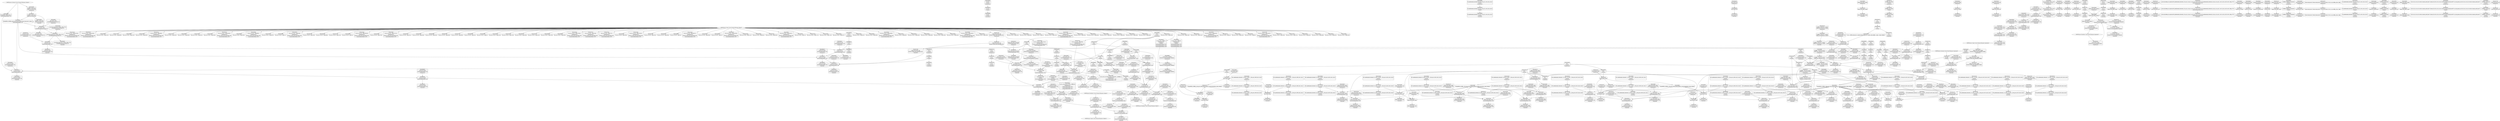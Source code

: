 digraph {
	CE0x5084dc0 [shape=record,shape=Mrecord,label="{CE0x5084dc0|0:_i16,_4:_i32,_:_CRE_4,8_|*MultipleSource*|*LoadInst*|security/selinux/hooks.c,5131|security/selinux/hooks.c,5131|security/selinux/hooks.c,5136}"]
	CE0x5099df0 [shape=record,shape=Mrecord,label="{CE0x5099df0|i32_218|*Constant*|*SummSink*}"]
	CE0x504be20 [shape=record,shape=Mrecord,label="{CE0x504be20|80:_i32,_112:_i8*,_:_CRE_64,65_}"]
	"CONST[source:1(input),value:2(dynamic)][purpose:{object}]"
	CE0x5083360 [shape=record,shape=Mrecord,label="{CE0x5083360|0:_i8,_:_GCMR_current_sid.__warned_internal_global_i8_0,_section_.data.unlikely_,_align_1:_elem_0:default:}"]
	CE0x5099880 [shape=record,shape=Mrecord,label="{CE0x5099880|i8*_getelementptr_inbounds_(_25_x_i8_,_25_x_i8_*_.str3,_i32_0,_i32_0)|*Constant*|*SummSource*}"]
	CE0x508b4c0 [shape=record,shape=Mrecord,label="{CE0x508b4c0|current_sid:_sid|security/selinux/hooks.c,220|*SummSource*}"]
	CE0x5060470 [shape=record,shape=Mrecord,label="{CE0x5060470|i64*_getelementptr_inbounds_(_2_x_i64_,_2_x_i64_*___llvm_gcov_ctr294,_i64_0,_i64_0)|*Constant*}"]
	CE0x508ead0 [shape=record,shape=Mrecord,label="{CE0x508ead0|get_current:_bb}"]
	CE0x5038f40 [shape=record,shape=Mrecord,label="{CE0x5038f40|selinux_shm_shmat:_if.then|*SummSource*}"]
	CE0x50825b0 [shape=record,shape=Mrecord,label="{CE0x50825b0|GLOBAL:_get_current|*Constant*}"]
	CE0x5055110 [shape=record,shape=Mrecord,label="{CE0x5055110|_ret_i32_%tmp24,_!dbg_!27742|security/selinux/hooks.c,220}"]
	CE0x50647a0 [shape=record,shape=Mrecord,label="{CE0x50647a0|i64*_getelementptr_inbounds_(_11_x_i64_,_11_x_i64_*___llvm_gcov_ctr125,_i64_0,_i64_8)|*Constant*|*SummSink*}"]
	CE0x507d0d0 [shape=record,shape=Mrecord,label="{CE0x507d0d0|i64*_getelementptr_inbounds_(_11_x_i64_,_11_x_i64_*___llvm_gcov_ctr125,_i64_0,_i64_10)|*Constant*|*SummSink*}"]
	CE0x507d4d0 [shape=record,shape=Mrecord,label="{CE0x507d4d0|current_sid:_tmp20|security/selinux/hooks.c,218|*SummSource*}"]
	CE0x506c9b0 [shape=record,shape=Mrecord,label="{CE0x506c9b0|current_sid:_tmp3|*SummSource*}"]
	CE0x50887c0 [shape=record,shape=Mrecord,label="{CE0x50887c0|current_sid:_if.then|*SummSink*}"]
	CE0x508cc80 [shape=record,shape=Mrecord,label="{CE0x508cc80|current_sid:_tmp22|security/selinux/hooks.c,218|*SummSink*}"]
	CE0x50413c0 [shape=record,shape=Mrecord,label="{CE0x50413c0|80:_i32,_112:_i8*,_:_CRE_21,22_}"]
	CE0x50486e0 [shape=record,shape=Mrecord,label="{CE0x50486e0|80:_i32,_112:_i8*,_:_CRE_3,4_}"]
	CE0x506ef50 [shape=record,shape=Mrecord,label="{CE0x506ef50|i64*_getelementptr_inbounds_(_2_x_i64_,_2_x_i64_*___llvm_gcov_ctr294,_i64_0,_i64_1)|*Constant*|*SummSource*}"]
	CE0x5036200 [shape=record,shape=Mrecord,label="{CE0x5036200|selinux_shm_shmat:_bb}"]
	CE0x504aac0 [shape=record,shape=Mrecord,label="{CE0x504aac0|ipc_has_perm:_tmp6|*LoadInst*|security/selinux/hooks.c,5134|*SummSink*}"]
	CE0x506b160 [shape=record,shape=Mrecord,label="{CE0x506b160|_ret_i32_%call2,_!dbg_!27728|security/selinux/hooks.c,5136}"]
	CE0x503daa0 [shape=record,shape=Mrecord,label="{CE0x503daa0|i64*_getelementptr_inbounds_(_6_x_i64_,_6_x_i64_*___llvm_gcov_ctr316,_i64_0,_i64_0)|*Constant*|*SummSink*}"]
	CE0x50914d0 [shape=record,shape=Mrecord,label="{CE0x50914d0|current_sid:_tmp6|security/selinux/hooks.c,218}"]
	CE0x503ab60 [shape=record,shape=Mrecord,label="{CE0x503ab60|80:_i32,_112:_i8*,_:_CRE_160,168_|*MultipleSource*|Function::selinux_shm_shmat&Arg::shp::|security/selinux/hooks.c,5379}"]
	CE0x5058a20 [shape=record,shape=Mrecord,label="{CE0x5058a20|80:_i32,_112:_i8*,_:_CRE_37,38_}"]
	CE0x50a6e20 [shape=record,shape=Mrecord,label="{CE0x50a6e20|get_current:_tmp1|*SummSource*}"]
	CE0x5082ac0 [shape=record,shape=Mrecord,label="{CE0x5082ac0|get_current:_entry|*SummSource*}"]
	CE0x5086e90 [shape=record,shape=Mrecord,label="{CE0x5086e90|avc_has_perm:_ssid|Function::avc_has_perm&Arg::ssid::|*SummSource*}"]
	CE0x50697d0 [shape=record,shape=Mrecord,label="{CE0x50697d0|ipc_has_perm:_bb}"]
	CE0x505a450 [shape=record,shape=Mrecord,label="{CE0x505a450|_call_void_mcount()_#3}"]
	CE0x50466c0 [shape=record,shape=Mrecord,label="{CE0x50466c0|selinux_shm_shmat:_tmp3|security/selinux/hooks.c,5374}"]
	CE0x5056de0 [shape=record,shape=Mrecord,label="{CE0x5056de0|selinux_shm_shmat:_perms.0|*SummSource*}"]
	CE0x5031e20 [shape=record,shape=Mrecord,label="{CE0x5031e20|ipc_has_perm:_tmp3}"]
	CE0x5040d90 [shape=record,shape=Mrecord,label="{CE0x5040d90|selinux_shm_shmat:_if.else|*SummSink*}"]
	CE0x5088a00 [shape=record,shape=Mrecord,label="{CE0x5088a00|i64_0|*Constant*}"]
	CE0x5084c20 [shape=record,shape=Mrecord,label="{CE0x5084c20|avc_has_perm:_entry}"]
	CE0x5092610 [shape=record,shape=Mrecord,label="{CE0x5092610|i8_1|*Constant*|*SummSource*}"]
	CE0x50577f0 [shape=record,shape=Mrecord,label="{CE0x50577f0|i32_48|*Constant*}"]
	CE0x5040470 [shape=record,shape=Mrecord,label="{CE0x5040470|get_current:_tmp3}"]
	CE0x50681a0 [shape=record,shape=Mrecord,label="{CE0x50681a0|ipc_has_perm:_tmp4|*LoadInst*|security/selinux/hooks.c,5131|*SummSource*}"]
	CE0x50880f0 [shape=record,shape=Mrecord,label="{CE0x50880f0|avc_has_perm:_auditdata|Function::avc_has_perm&Arg::auditdata::|*SummSource*}"]
	CE0x50685b0 [shape=record,shape=Mrecord,label="{CE0x50685b0|current_sid:_tmp1|*SummSource*}"]
	CE0x5068ce0 [shape=record,shape=Mrecord,label="{CE0x5068ce0|current_sid:_entry}"]
	CE0x5064af0 [shape=record,shape=Mrecord,label="{CE0x5064af0|current_sid:_tmp14|security/selinux/hooks.c,218|*SummSource*}"]
	CE0x504a4e0 [shape=record,shape=Mrecord,label="{CE0x504a4e0|ipc_has_perm:_key|security/selinux/hooks.c,5134}"]
	CE0x5032c90 [shape=record,shape=Mrecord,label="{CE0x5032c90|i1_true|*Constant*}"]
	CE0x5083b20 [shape=record,shape=Mrecord,label="{CE0x5083b20|ipc_has_perm:_u|security/selinux/hooks.c,5134|*SummSource*}"]
	CE0x503af00 [shape=record,shape=Mrecord,label="{CE0x503af00|80:_i32,_112:_i8*,_:_CRE_172,176_|*MultipleSource*|Function::selinux_shm_shmat&Arg::shp::|security/selinux/hooks.c,5379}"]
	CE0x50876c0 [shape=record,shape=Mrecord,label="{CE0x50876c0|avc_has_perm:_tclass|Function::avc_has_perm&Arg::tclass::|*SummSource*}"]
	CE0x503f3b0 [shape=record,shape=Mrecord,label="{CE0x503f3b0|selinux_shm_shmat:_tmp10|security/selinux/hooks.c,5379}"]
	CE0x5086df0 [shape=record,shape=Mrecord,label="{CE0x5086df0|avc_has_perm:_ssid|Function::avc_has_perm&Arg::ssid::}"]
	CE0x5082e20 [shape=record,shape=Mrecord,label="{CE0x5082e20|_ret_%struct.task_struct*_%tmp4,_!dbg_!27714|./arch/x86/include/asm/current.h,14}"]
	CE0x5046f90 [shape=record,shape=Mrecord,label="{CE0x5046f90|selinux_shm_shmat:_if.then|*SummSink*}"]
	CE0x50356b0 [shape=record,shape=Mrecord,label="{CE0x50356b0|selinux_shm_shmat:_if.else|*SummSource*}"]
	CE0x50845f0 [shape=record,shape=Mrecord,label="{CE0x50845f0|ipc_has_perm:_sid1|security/selinux/hooks.c,5136}"]
	CE0x5092260 [shape=record,shape=Mrecord,label="{CE0x5092260|current_sid:_tmp16|security/selinux/hooks.c,218|*SummSink*}"]
	CE0x506f1c0 [shape=record,shape=Mrecord,label="{CE0x506f1c0|current_sid:_if.end|*SummSink*}"]
	CE0x5067c80 [shape=record,shape=Mrecord,label="{CE0x5067c80|ipc_has_perm:_security|security/selinux/hooks.c,5131|*SummSink*}"]
	CE0x507d330 [shape=record,shape=Mrecord,label="{CE0x507d330|current_sid:_tmp20|security/selinux/hooks.c,218}"]
	CE0x5065830 [shape=record,shape=Mrecord,label="{CE0x5065830|current_sid:_tmp2|*SummSource*}"]
	CE0x506c730 [shape=record,shape=Mrecord,label="{CE0x506c730|current_sid:_call|security/selinux/hooks.c,218}"]
	CE0x508ec00 [shape=record,shape=Mrecord,label="{CE0x508ec00|get_current:_bb|*SummSource*}"]
	CE0x5060cc0 [shape=record,shape=Mrecord,label="{CE0x5060cc0|80:_i32,_112:_i8*,_:_CRE_10,11_}"]
	CE0x5069120 [shape=record,shape=Mrecord,label="{CE0x5069120|_ret_i32_%call,_!dbg_!27724|security/selinux/hooks.c,5379}"]
	CE0x505ae40 [shape=record,shape=Mrecord,label="{CE0x505ae40|i32_4096|*Constant*|*SummSource*}"]
	CE0x5059f50 [shape=record,shape=Mrecord,label="{CE0x5059f50|i32_0|*Constant*|*SummSource*}"]
	CE0x506ab00 [shape=record,shape=Mrecord,label="{CE0x506ab00|ipc_has_perm:_ipc_perms|Function::ipc_has_perm&Arg::ipc_perms::|*SummSink*}"]
	CE0x5044c60 [shape=record,shape=Mrecord,label="{CE0x5044c60|80:_i32,_112:_i8*,_:_CRE_45,46_}"]
	CE0x506e520 [shape=record,shape=Mrecord,label="{CE0x506e520|i64*_getelementptr_inbounds_(_2_x_i64_,_2_x_i64_*___llvm_gcov_ctr98,_i64_0,_i64_1)|*Constant*|*SummSource*}"]
	CE0x5099c60 [shape=record,shape=Mrecord,label="{CE0x5099c60|i32_218|*Constant*|*SummSource*}"]
	CE0x504d830 [shape=record,shape=Mrecord,label="{CE0x504d830|GLOBAL:_current_task|Global_var:current_task|*SummSink*}"]
	CE0x505eb70 [shape=record,shape=Mrecord,label="{CE0x505eb70|_call_void_mcount()_#3}"]
	CE0x504ba90 [shape=record,shape=Mrecord,label="{CE0x504ba90|80:_i32,_112:_i8*,_:_CRE_61,62_}"]
	CE0x5043960 [shape=record,shape=Mrecord,label="{CE0x5043960|selinux_shm_shmat:_tmp|*SummSource*}"]
	CE0x5088b10 [shape=record,shape=Mrecord,label="{CE0x5088b10|current_sid:_tmp5|security/selinux/hooks.c,218}"]
	CE0x6f91930 [shape=record,shape=Mrecord,label="{CE0x6f91930|GLOBAL:___llvm_gcov_ctr316|Global_var:__llvm_gcov_ctr316|*SummSource*}"]
	CE0x5055240 [shape=record,shape=Mrecord,label="{CE0x5055240|_ret_i32_%tmp24,_!dbg_!27742|security/selinux/hooks.c,220|*SummSource*}"]
	CE0x504b700 [shape=record,shape=Mrecord,label="{CE0x504b700|80:_i32,_112:_i8*,_:_CRE_58,59_}"]
	CE0x5059170 [shape=record,shape=Mrecord,label="{CE0x5059170|80:_i32,_112:_i8*,_:_CRE_49,50_}"]
	CE0x5060b90 [shape=record,shape=Mrecord,label="{CE0x5060b90|80:_i32,_112:_i8*,_:_CRE_9,10_}"]
	CE0x50431d0 [shape=record,shape=Mrecord,label="{CE0x50431d0|i64*_getelementptr_inbounds_(_11_x_i64_,_11_x_i64_*___llvm_gcov_ctr125,_i64_0,_i64_1)|*Constant*|*SummSource*}"]
	CE0x5092b10 [shape=record,shape=Mrecord,label="{CE0x5092b10|_call_void_lockdep_rcu_suspicious(i8*_getelementptr_inbounds_(_25_x_i8_,_25_x_i8_*_.str3,_i32_0,_i32_0),_i32_218,_i8*_getelementptr_inbounds_(_45_x_i8_,_45_x_i8_*_.str12,_i32_0,_i32_0))_#10,_!dbg_!27727|security/selinux/hooks.c,218|*SummSink*}"]
	CE0x5060800 [shape=record,shape=Mrecord,label="{CE0x5060800|80:_i32,_112:_i8*,_:_CRE_6,7_}"]
	CE0x505feb0 [shape=record,shape=Mrecord,label="{CE0x505feb0|current_sid:_do.body|*SummSource*}"]
	CE0x5049da0 [shape=record,shape=Mrecord,label="{CE0x5049da0|current_sid:_tmp4|security/selinux/hooks.c,218}"]
	CE0x5046db0 [shape=record,shape=Mrecord,label="{CE0x5046db0|selinux_shm_shmat:_if.else}"]
	CE0x504e350 [shape=record,shape=Mrecord,label="{CE0x504e350|current_sid:_tmp13|security/selinux/hooks.c,218}"]
	CE0x5099790 [shape=record,shape=Mrecord,label="{CE0x5099790|i8*_getelementptr_inbounds_(_25_x_i8_,_25_x_i8_*_.str3,_i32_0,_i32_0)|*Constant*}"]
	CE0x5038850 [shape=record,shape=Mrecord,label="{CE0x5038850|80:_i32,_112:_i8*,_:_CRE_31,32_}"]
	CE0x5086a30 [shape=record,shape=Mrecord,label="{CE0x5086a30|avc_has_perm:_entry|*SummSink*}"]
	CE0x504de60 [shape=record,shape=Mrecord,label="{CE0x504de60|i64*_getelementptr_inbounds_(_11_x_i64_,_11_x_i64_*___llvm_gcov_ctr125,_i64_0,_i64_6)|*Constant*|*SummSource*}"]
	CE0x505f400 [shape=record,shape=Mrecord,label="{CE0x505f400|current_sid:_tmp|*SummSource*}"]
	CE0x503f120 [shape=record,shape=Mrecord,label="{CE0x503f120|i32_4096|*Constant*}"]
	CE0x50677a0 [shape=record,shape=Mrecord,label="{CE0x50677a0|i32_0|*Constant*}"]
	CE0x504a230 [shape=record,shape=Mrecord,label="{CE0x504a230|i32_3|*Constant*}"]
	CE0x505c510 [shape=record,shape=Mrecord,label="{CE0x505c510|selinux_shm_shmat:_shmflg|Function::selinux_shm_shmat&Arg::shmflg::|*SummSink*}"]
	CE0x5067cf0 [shape=record,shape=Mrecord,label="{CE0x5067cf0|ipc_has_perm:_tmp4|*LoadInst*|security/selinux/hooks.c,5131}"]
	CE0x5081b50 [shape=record,shape=Mrecord,label="{CE0x5081b50|current_sid:_tmp18|security/selinux/hooks.c,218}"]
	CE0x503ba10 [shape=record,shape=Mrecord,label="{CE0x503ba10|selinux_shm_shmat:_call|security/selinux/hooks.c,5379}"]
	CE0x503dfc0 [shape=record,shape=Mrecord,label="{CE0x503dfc0|i64_1|*Constant*|*SummSink*}"]
	CE0x5031a00 [shape=record,shape=Mrecord,label="{CE0x5031a00|80:_i32,_112:_i8*,_:_CRE_27,28_}"]
	CE0x5033110 [shape=record,shape=Mrecord,label="{CE0x5033110|i64*_getelementptr_inbounds_(_11_x_i64_,_11_x_i64_*___llvm_gcov_ctr125,_i64_0,_i64_8)|*Constant*}"]
	CE0x5087830 [shape=record,shape=Mrecord,label="{CE0x5087830|avc_has_perm:_tclass|Function::avc_has_perm&Arg::tclass::|*SummSink*}"]
	CE0x5044fe0 [shape=record,shape=Mrecord,label="{CE0x5044fe0|i64*_getelementptr_inbounds_(_6_x_i64_,_6_x_i64_*___llvm_gcov_ctr316,_i64_0,_i64_3)|*Constant*|*SummSink*}"]
	CE0x506d640 [shape=record,shape=Mrecord,label="{CE0x506d640|current_sid:_do.end|*SummSource*}"]
	CE0x504b370 [shape=record,shape=Mrecord,label="{CE0x504b370|80:_i32,_112:_i8*,_:_CRE_55,56_}"]
	CE0x5056100 [shape=record,shape=Mrecord,label="{CE0x5056100|selinux_shm_shmat:_tmp9|security/selinux/hooks.c,5377}"]
	CE0x506d2d0 [shape=record,shape=Mrecord,label="{CE0x506d2d0|current_sid:_call|security/selinux/hooks.c,218|*SummSource*}"]
	CE0x5085840 [shape=record,shape=Mrecord,label="{CE0x5085840|ipc_has_perm:_sclass|security/selinux/hooks.c,5136|*SummSink*}"]
	CE0x506d6e0 [shape=record,shape=Mrecord,label="{CE0x506d6e0|current_sid:_do.end|*SummSink*}"]
	CE0x503f190 [shape=record,shape=Mrecord,label="{CE0x503f190|_call_void_mcount()_#3|*SummSink*}"]
	CE0x506ea40 [shape=record,shape=Mrecord,label="{CE0x506ea40|current_sid:_tobool|security/selinux/hooks.c,218|*SummSink*}"]
	CE0x506f3c0 [shape=record,shape=Mrecord,label="{CE0x506f3c0|current_sid:_land.lhs.true2|*SummSource*}"]
	CE0x50873f0 [shape=record,shape=Mrecord,label="{CE0x50873f0|avc_has_perm:_tsid|Function::avc_has_perm&Arg::tsid::|*SummSink*}"]
	CE0x506e490 [shape=record,shape=Mrecord,label="{CE0x506e490|_ret_i32_%call,_!dbg_!27724|security/selinux/hooks.c,5379|*SummSink*}"]
	CE0x5047e40 [shape=record,shape=Mrecord,label="{CE0x5047e40|80:_i32,_112:_i8*,_:_CRE_80,84_|*MultipleSource*|Function::selinux_shm_shmat&Arg::shp::|security/selinux/hooks.c,5379}"]
	CE0x50abfc0 [shape=record,shape=Mrecord,label="{CE0x50abfc0|get_current:_tmp3|*SummSink*}"]
	CE0x503e740 [shape=record,shape=Mrecord,label="{CE0x503e740|80:_i32,_112:_i8*,_:_CRE_14,15_}"]
	CE0x508c100 [shape=record,shape=Mrecord,label="{CE0x508c100|i32_22|*Constant*|*SummSource*}"]
	CE0x5088610 [shape=record,shape=Mrecord,label="{CE0x5088610|_ret_i32_%retval.0,_!dbg_!27728|security/selinux/avc.c,775|*SummSink*}"]
	CE0x505fa00 [shape=record,shape=Mrecord,label="{CE0x505fa00|current_sid:_tobool|security/selinux/hooks.c,218}"]
	CE0x5049ca0 [shape=record,shape=Mrecord,label="{CE0x5049ca0|i64_3|*Constant*|*SummSink*}"]
	CE0x5046650 [shape=record,shape=Mrecord,label="{CE0x5046650|selinux_shm_shmat:_tmp3|security/selinux/hooks.c,5374|*SummSource*}"]
	CE0x5040850 [shape=record,shape=Mrecord,label="{CE0x5040850|current_sid:_bb|*SummSource*}"]
	CE0x505faa0 [shape=record,shape=Mrecord,label="{CE0x505faa0|i32_1|*Constant*|*SummSource*}"]
	CE0x504b5d0 [shape=record,shape=Mrecord,label="{CE0x504b5d0|80:_i32,_112:_i8*,_:_CRE_57,58_}"]
	CE0x506c040 [shape=record,shape=Mrecord,label="{CE0x506c040|current_sid:_tmp11|security/selinux/hooks.c,218}"]
	CE0x508d200 [shape=record,shape=Mrecord,label="{CE0x508d200|current_sid:_tmp23|security/selinux/hooks.c,218|*SummSink*}"]
	CE0x503a0e0 [shape=record,shape=Mrecord,label="{CE0x503a0e0|80:_i32,_112:_i8*,_:_CRE_112,120_|*MultipleSource*|Function::selinux_shm_shmat&Arg::shp::|security/selinux/hooks.c,5379}"]
	CE0x5046ca0 [shape=record,shape=Mrecord,label="{CE0x5046ca0|get_current:_tmp1}"]
	CE0x5086ba0 [shape=record,shape=Mrecord,label="{CE0x5086ba0|avc_has_perm:_requested|Function::avc_has_perm&Arg::requested::|*SummSink*}"]
	"CONST[source:2(external),value:0(static)][purpose:{operation}]"
	CE0x506f4d0 [shape=record,shape=Mrecord,label="{CE0x506f4d0|current_sid:_land.lhs.true2|*SummSink*}"]
	CE0x50499c0 [shape=record,shape=Mrecord,label="{CE0x50499c0|i32_48|*Constant*|*SummSource*}"]
	CE0x5091850 [shape=record,shape=Mrecord,label="{CE0x5091850|current_sid:_tmp7|security/selinux/hooks.c,218}"]
	CE0x5059ff0 [shape=record,shape=Mrecord,label="{CE0x5059ff0|i32_0|*Constant*|*SummSink*}"]
	CE0x5092780 [shape=record,shape=Mrecord,label="{CE0x5092780|i8_1|*Constant*|*SummSink*}"]
	CE0x506add0 [shape=record,shape=Mrecord,label="{CE0x506add0|ipc_has_perm:_perms|Function::ipc_has_perm&Arg::perms::}"]
	CE0x505c4a0 [shape=record,shape=Mrecord,label="{CE0x505c4a0|selinux_shm_shmat:_and|security/selinux/hooks.c,5374}"]
	CE0x63f2ce0 [shape=record,shape=Mrecord,label="{CE0x63f2ce0|selinux_shm_shmat:_tmp4|security/selinux/hooks.c,5374}"]
	CE0x50888c0 [shape=record,shape=Mrecord,label="{CE0x50888c0|GLOBAL:___llvm_gcov_ctr125|Global_var:__llvm_gcov_ctr125|*SummSink*}"]
	CE0x5049bc0 [shape=record,shape=Mrecord,label="{CE0x5049bc0|i64*_getelementptr_inbounds_(_11_x_i64_,_11_x_i64_*___llvm_gcov_ctr125,_i64_0,_i64_6)|*Constant*|*SummSink*}"]
	CE0x5038be0 [shape=record,shape=Mrecord,label="{CE0x5038be0|80:_i32,_112:_i8*,_:_CRE_34,35_}"]
	CE0x5056b60 [shape=record,shape=Mrecord,label="{CE0x5056b60|i64_2|*Constant*}"]
	CE0x508ece0 [shape=record,shape=Mrecord,label="{CE0x508ece0|get_current:_bb|*SummSink*}"]
	CE0x504f270 [shape=record,shape=Mrecord,label="{CE0x504f270|GLOBAL:___llvm_gcov_ctr125|Global_var:__llvm_gcov_ctr125}"]
	CE0x5032df0 [shape=record,shape=Mrecord,label="{CE0x5032df0|i1_true|*Constant*|*SummSource*}"]
	CE0x505d6b0 [shape=record,shape=Mrecord,label="{CE0x505d6b0|i64*_getelementptr_inbounds_(_6_x_i64_,_6_x_i64_*___llvm_gcov_ctr316,_i64_0,_i64_3)|*Constant*|*SummSource*}"]
	CE0x5090cb0 [shape=record,shape=Mrecord,label="{CE0x5090cb0|i64_4|*Constant*|*SummSource*}"]
	CE0x506c450 [shape=record,shape=Mrecord,label="{CE0x506c450|current_sid:_tmp12|security/selinux/hooks.c,218}"]
	CE0x503b0d0 [shape=record,shape=Mrecord,label="{CE0x503b0d0|80:_i32,_112:_i8*,_:_CRE_176,184_|*MultipleSource*|Function::selinux_shm_shmat&Arg::shp::|security/selinux/hooks.c,5379}"]
	CE0x50497b0 [shape=record,shape=Mrecord,label="{CE0x50497b0|i64*_getelementptr_inbounds_(_6_x_i64_,_6_x_i64_*___llvm_gcov_ctr316,_i64_0,_i64_5)|*Constant*}"]
	CE0x5047d10 [shape=record,shape=Mrecord,label="{CE0x5047d10|80:_i32,_112:_i8*,_:_CRE_76,80_|*MultipleSource*|Function::selinux_shm_shmat&Arg::shp::|security/selinux/hooks.c,5379}"]
	CE0x5042540 [shape=record,shape=Mrecord,label="{CE0x5042540|selinux_shm_shmat:_tmp8|security/selinux/hooks.c,5377|*SummSource*}"]
	CE0x5031ec0 [shape=record,shape=Mrecord,label="{CE0x5031ec0|ipc_has_perm:_tmp3|*SummSource*}"]
	CE0x5047be0 [shape=record,shape=Mrecord,label="{CE0x5047be0|80:_i32,_112:_i8*,_:_CRE_72,73_|*MultipleSource*|Function::selinux_shm_shmat&Arg::shp::|security/selinux/hooks.c,5379}"]
	CE0x5056c40 [shape=record,shape=Mrecord,label="{CE0x5056c40|selinux_shm_shmat:_and|security/selinux/hooks.c,5374|*SummSink*}"]
	CE0x5099ac0 [shape=record,shape=Mrecord,label="{CE0x5099ac0|i32_218|*Constant*}"]
	CE0x506b3b0 [shape=record,shape=Mrecord,label="{CE0x506b3b0|ipc_has_perm:_perms|Function::ipc_has_perm&Arg::perms::|*SummSink*}"]
	CE0x505b600 [shape=record,shape=Mrecord,label="{CE0x505b600|current_sid:_tobool1|security/selinux/hooks.c,218}"]
	CE0x5099990 [shape=record,shape=Mrecord,label="{CE0x5099990|i8*_getelementptr_inbounds_(_25_x_i8_,_25_x_i8_*_.str3,_i32_0,_i32_0)|*Constant*|*SummSink*}"]
	"CONST[source:1(input),value:2(dynamic)][purpose:{operation}]"
	CE0x506bc50 [shape=record,shape=Mrecord,label="{CE0x506bc50|current_sid:_tmp10|security/selinux/hooks.c,218|*SummSource*}"]
	CE0x5049b00 [shape=record,shape=Mrecord,label="{CE0x5049b00|selinux_shm_shmat:_perms.0}"]
	CE0x505c900 [shape=record,shape=Mrecord,label="{CE0x505c900|get_current:_tmp1|*SummSink*}"]
	CE0x5040000 [shape=record,shape=Mrecord,label="{CE0x5040000|GLOBAL:_current_sid.__warned|Global_var:current_sid.__warned}"]
	CE0x5039540 [shape=record,shape=Mrecord,label="{CE0x5039540|selinux_shm_shmat:_entry|*SummSink*}"]
	CE0x504a2a0 [shape=record,shape=Mrecord,label="{CE0x504a2a0|i32_3|*Constant*|*SummSource*}"]
	CE0x508c4d0 [shape=record,shape=Mrecord,label="{CE0x508c4d0|current_sid:_security|security/selinux/hooks.c,218|*SummSource*}"]
	CE0x5059630 [shape=record,shape=Mrecord,label="{CE0x5059630|80:_i32,_112:_i8*,_:_CRE_53,54_}"]
	CE0x5056920 [shape=record,shape=Mrecord,label="{CE0x5056920|selinux_shm_shmat:_shm_perm|security/selinux/hooks.c,5379}"]
	CE0x506b7f0 [shape=record,shape=Mrecord,label="{CE0x506b7f0|_ret_i32_%call2,_!dbg_!27728|security/selinux/hooks.c,5136|*SummSource*}"]
	CE0x504e430 [shape=record,shape=Mrecord,label="{CE0x504e430|current_sid:_tmp13|security/selinux/hooks.c,218|*SummSink*}"]
	CE0x5035260 [shape=record,shape=Mrecord,label="{CE0x5035260|i64*_getelementptr_inbounds_(_6_x_i64_,_6_x_i64_*___llvm_gcov_ctr316,_i64_0,_i64_4)|*Constant*}"]
	CE0x50908a0 [shape=record,shape=Mrecord,label="{CE0x50908a0|i64_5|*Constant*}"]
	CE0x505ec10 [shape=record,shape=Mrecord,label="{CE0x505ec10|_call_void_mcount()_#3|*SummSource*}"]
	CE0x50996e0 [shape=record,shape=Mrecord,label="{CE0x50996e0|GLOBAL:_lockdep_rcu_suspicious|*Constant*|*SummSink*}"]
	CE0x503a990 [shape=record,shape=Mrecord,label="{CE0x503a990|80:_i32,_112:_i8*,_:_CRE_152,160_|*MultipleSource*|Function::selinux_shm_shmat&Arg::shp::|security/selinux/hooks.c,5379}"]
	CE0x508b5c0 [shape=record,shape=Mrecord,label="{CE0x508b5c0|current_sid:_cred|security/selinux/hooks.c,218|*SummSource*}"]
	CE0x506a880 [shape=record,shape=Mrecord,label="{CE0x506a880|ipc_has_perm:_entry}"]
	CE0x5040130 [shape=record,shape=Mrecord,label="{CE0x5040130|GLOBAL:_current_sid.__warned|Global_var:current_sid.__warned|*SummSource*}"]
	CE0x505b740 [shape=record,shape=Mrecord,label="{CE0x505b740|current_sid:_tobool1|security/selinux/hooks.c,218|*SummSource*}"]
	CE0x504a8a0 [shape=record,shape=Mrecord,label="{CE0x504a8a0|ipc_has_perm:_sid1|security/selinux/hooks.c,5136|*SummSink*}"]
	CE0x50909d0 [shape=record,shape=Mrecord,label="{CE0x50909d0|i64_5|*Constant*|*SummSource*}"]
	CE0x50829b0 [shape=record,shape=Mrecord,label="{CE0x50829b0|get_current:_entry}"]
	CE0x50414f0 [shape=record,shape=Mrecord,label="{CE0x50414f0|80:_i32,_112:_i8*,_:_CRE_22,23_}"]
	CE0x504da50 [shape=record,shape=Mrecord,label="{CE0x504da50|current_sid:_tmp12|security/selinux/hooks.c,218|*SummSink*}"]
	CE0x5032240 [shape=record,shape=Mrecord,label="{CE0x5032240|ipc_has_perm:_call|security/selinux/hooks.c,5129|*SummSource*}"]
	CE0x50362c0 [shape=record,shape=Mrecord,label="{CE0x50362c0|i64*_getelementptr_inbounds_(_6_x_i64_,_6_x_i64_*___llvm_gcov_ctr316,_i64_0,_i64_0)|*Constant*}"]
	CE0x5057200 [shape=record,shape=Mrecord,label="{CE0x5057200|selinux_shm_shmat:_shp|Function::selinux_shm_shmat&Arg::shp::}"]
	CE0x504cf90 [shape=record,shape=Mrecord,label="{CE0x504cf90|%struct.task_struct*_(%struct.task_struct**)*_asm_movq_%gs:$_1:P_,$0_,_r,im,_dirflag_,_fpsr_,_flags_|*SummSink*}"]
	CE0x5045e10 [shape=record,shape=Mrecord,label="{CE0x5045e10|selinux_shm_shmat:_shm_perm|security/selinux/hooks.c,5379|*SummSource*}"]
	CE0x503f420 [shape=record,shape=Mrecord,label="{CE0x503f420|selinux_shm_shmat:_tmp10|security/selinux/hooks.c,5379|*SummSource*}"]
	CE0x5053520 [shape=record,shape=Mrecord,label="{CE0x5053520|i32_0|*Constant*}"]
	CE0x506df70 [shape=record,shape=Mrecord,label="{CE0x506df70|ipc_has_perm:_tmp|*SummSource*}"]
	CE0x508cb80 [shape=record,shape=Mrecord,label="{CE0x508cb80|current_sid:_tmp22|security/selinux/hooks.c,218|*SummSource*}"]
	CE0x5031f60 [shape=record,shape=Mrecord,label="{CE0x5031f60|ipc_has_perm:_tmp3|*SummSink*}"]
	CE0x509a4b0 [shape=record,shape=Mrecord,label="{CE0x509a4b0|i8*_getelementptr_inbounds_(_45_x_i8_,_45_x_i8_*_.str12,_i32_0,_i32_0)|*Constant*|*SummSink*}"]
	CE0x5053a90 [shape=record,shape=Mrecord,label="{CE0x5053a90|GLOBAL:___llvm_gcov_ctr316|Global_var:__llvm_gcov_ctr316|*SummSink*}"]
	CE0x50836d0 [shape=record,shape=Mrecord,label="{CE0x50836d0|current_sid:_tmp8|security/selinux/hooks.c,218|*SummSink*}"]
	CE0x504bcf0 [shape=record,shape=Mrecord,label="{CE0x504bcf0|80:_i32,_112:_i8*,_:_CRE_63,64_}"]
	CE0x50810f0 [shape=record,shape=Mrecord,label="{CE0x50810f0|i64*_getelementptr_inbounds_(_11_x_i64_,_11_x_i64_*___llvm_gcov_ctr125,_i64_0,_i64_9)|*Constant*|*SummSource*}"]
	CE0x50322b0 [shape=record,shape=Mrecord,label="{CE0x50322b0|ipc_has_perm:_call|security/selinux/hooks.c,5129|*SummSink*}"]
	CE0x505c430 [shape=record,shape=Mrecord,label="{CE0x505c430|selinux_shm_shmat:_shmflg|Function::selinux_shm_shmat&Arg::shmflg::|*SummSource*}"]
	CE0x5080db0 [shape=record,shape=Mrecord,label="{CE0x5080db0|i8_4|*Constant*|*SummSource*}"]
	CE0x50488f0 [shape=record,shape=Mrecord,label="{CE0x50488f0|80:_i32,_112:_i8*,_:_CRE_5,6_}"]
	CE0x5084760 [shape=record,shape=Mrecord,label="{CE0x5084760|ipc_has_perm:_sid1|security/selinux/hooks.c,5136|*SummSource*}"]
	CE0x6f919a0 [shape=record,shape=Mrecord,label="{CE0x6f919a0|selinux_shm_shmat:_tmp2|security/selinux/hooks.c,5374|*SummSink*}"]
	CE0x508b250 [shape=record,shape=Mrecord,label="{CE0x508b250|i32_78|*Constant*}"]
	CE0x50674a0 [shape=record,shape=Mrecord,label="{CE0x50674a0|i64_3|*Constant*|*SummSource*}"]
	CE0x50d1370 [shape=record,shape=Mrecord,label="{CE0x50d1370|COLLAPSED:_GCMRE___llvm_gcov_ctr98_internal_global_2_x_i64_zeroinitializer:_elem_0:default:}"]
	CE0x503ad30 [shape=record,shape=Mrecord,label="{CE0x503ad30|80:_i32,_112:_i8*,_:_CRE_168,172_|*MultipleSource*|Function::selinux_shm_shmat&Arg::shp::|security/selinux/hooks.c,5379}"]
	CE0x50835d0 [shape=record,shape=Mrecord,label="{CE0x50835d0|current_sid:_tmp8|security/selinux/hooks.c,218|*SummSource*}"]
	CE0x6ce7a20 [shape=record,shape=Mrecord,label="{CE0x6ce7a20|selinux_shm_shmat:_tobool|security/selinux/hooks.c,5374}"]
	CE0x504e9e0 [shape=record,shape=Mrecord,label="{CE0x504e9e0|current_sid:_land.lhs.true}"]
	CE0x5049d30 [shape=record,shape=Mrecord,label="{CE0x5049d30|i64_2|*Constant*}"]
	CE0x50853e0 [shape=record,shape=Mrecord,label="{CE0x50853e0|ipc_has_perm:_tmp7|security/selinux/hooks.c,5136|*SummSink*}"]
	CE0x5088270 [shape=record,shape=Mrecord,label="{CE0x5088270|avc_has_perm:_auditdata|Function::avc_has_perm&Arg::auditdata::|*SummSink*}"]
	CE0x5040780 [shape=record,shape=Mrecord,label="{CE0x5040780|current_sid:_bb}"]
	CE0x50419b0 [shape=record,shape=Mrecord,label="{CE0x50419b0|i64_2|*Constant*|*SummSink*}"]
	CE0x507d140 [shape=record,shape=Mrecord,label="{CE0x507d140|current_sid:_tmp19|security/selinux/hooks.c,218|*SummSink*}"]
	CE0x5058c80 [shape=record,shape=Mrecord,label="{CE0x5058c80|80:_i32,_112:_i8*,_:_CRE_39,40_}"]
	CE0x5084040 [shape=record,shape=Mrecord,label="{CE0x5084040|ipc_has_perm:_ipc_id|security/selinux/hooks.c,5134}"]
	CE0x50484f0 [shape=record,shape=Mrecord,label="{CE0x50484f0|80:_i32,_112:_i8*,_:_CRE_2,3_}"]
	CE0x505aa80 [shape=record,shape=Mrecord,label="{CE0x505aa80|selinux_shm_shmat:_entry}"]
	CE0x508d030 [shape=record,shape=Mrecord,label="{CE0x508d030|current_sid:_tmp23|security/selinux/hooks.c,218|*SummSource*}"]
	CE0x5049ff0 [shape=record,shape=Mrecord,label="{CE0x5049ff0|selinux_shm_shmat:_tmp5|security/selinux/hooks.c,5374|*SummSource*}"]
	CE0x503f490 [shape=record,shape=Mrecord,label="{CE0x503f490|selinux_shm_shmat:_tmp10|security/selinux/hooks.c,5379|*SummSink*}"]
	CE0x507eb90 [shape=record,shape=Mrecord,label="{CE0x507eb90|ipc_has_perm:_type|security/selinux/hooks.c,5133}"]
	CE0x505d950 [shape=record,shape=Mrecord,label="{CE0x505d950|selinux_shm_shmat:_call|security/selinux/hooks.c,5379|*SummSink*}"]
	CE0x503a450 [shape=record,shape=Mrecord,label="{CE0x503a450|80:_i32,_112:_i8*,_:_CRE_128,136_|*MultipleSource*|Function::selinux_shm_shmat&Arg::shp::|security/selinux/hooks.c,5379}"]
	CE0x508bb20 [shape=record,shape=Mrecord,label="{CE0x508bb20|current_sid:_tmp21|security/selinux/hooks.c,218}"]
	CE0x5033740 [shape=record,shape=Mrecord,label="{CE0x5033740|selinux_shm_shmat:_tmp7|security/selinux/hooks.c,5375|*SummSink*}"]
	CE0x5044260 [shape=record,shape=Mrecord,label="{CE0x5044260|i64*_getelementptr_inbounds_(_6_x_i64_,_6_x_i64_*___llvm_gcov_ctr316,_i64_0,_i64_3)|*Constant*}"]
	CE0x5067510 [shape=record,shape=Mrecord,label="{CE0x5067510|i64_3|*Constant*}"]
	CE0x5064970 [shape=record,shape=Mrecord,label="{CE0x5064970|current_sid:_tmp14|security/selinux/hooks.c,218}"]
	CE0x508c410 [shape=record,shape=Mrecord,label="{CE0x508c410|current_sid:_security|security/selinux/hooks.c,218}"]
	CE0x504f480 [shape=record,shape=Mrecord,label="{CE0x504f480|GLOBAL:___llvm_gcov_ctr125|Global_var:__llvm_gcov_ctr125|*SummSource*}"]
	CE0x50444a0 [shape=record,shape=Mrecord,label="{CE0x50444a0|selinux_shm_shmat:_tmp|*SummSink*}"]
	CE0x50396a0 [shape=record,shape=Mrecord,label="{CE0x50396a0|selinux_shm_shmat:_shmflg|Function::selinux_shm_shmat&Arg::shmflg::}"]
	CE0x50672c0 [shape=record,shape=Mrecord,label="{CE0x50672c0|current_sid:_tobool|security/selinux/hooks.c,218|*SummSource*}"]
	CE0x506d570 [shape=record,shape=Mrecord,label="{CE0x506d570|current_sid:_do.end}"]
	CE0x505e810 [shape=record,shape=Mrecord,label="{CE0x505e810|ipc_has_perm:_tmp|*SummSink*}"]
	CE0x503e3b0 [shape=record,shape=Mrecord,label="{CE0x503e3b0|80:_i32,_112:_i8*,_:_CRE_11,12_}"]
	CE0x5058db0 [shape=record,shape=Mrecord,label="{CE0x5058db0|80:_i32,_112:_i8*,_:_CRE_40,41_}"]
	CE0x507e7a0 [shape=record,shape=Mrecord,label="{CE0x507e7a0|ipc_has_perm:_tmp5|security/selinux/hooks.c,5131|*SummSink*}"]
	CE0x507ef90 [shape=record,shape=Mrecord,label="{CE0x507ef90|0:_i8,_8:_i32,_24:_%struct.selinux_audit_data*,_:_SCMRE_0,1_|*MultipleSource*|security/selinux/hooks.c, 5128|security/selinux/hooks.c,5133}"]
	CE0x505fd50 [shape=record,shape=Mrecord,label="{CE0x505fd50|ipc_has_perm:_ad|security/selinux/hooks.c, 5128|*SummSource*}"]
	CE0x5031c60 [shape=record,shape=Mrecord,label="{CE0x5031c60|80:_i32,_112:_i8*,_:_CRE_29,30_}"]
	CE0x5055350 [shape=record,shape=Mrecord,label="{CE0x5055350|_ret_i32_%tmp24,_!dbg_!27742|security/selinux/hooks.c,220|*SummSink*}"]
	CE0x508d980 [shape=record,shape=Mrecord,label="{CE0x508d980|current_sid:_sid|security/selinux/hooks.c,220|*SummSink*}"]
	CE0x5068dc0 [shape=record,shape=Mrecord,label="{CE0x5068dc0|current_sid:_entry|*SummSource*}"]
	CE0x5040260 [shape=record,shape=Mrecord,label="{CE0x5040260|GLOBAL:_current_sid.__warned|Global_var:current_sid.__warned|*SummSink*}"]
	CE0x5039f10 [shape=record,shape=Mrecord,label="{CE0x5039f10|80:_i32,_112:_i8*,_:_CRE_104,112_|*MultipleSource*|Function::selinux_shm_shmat&Arg::shp::|security/selinux/hooks.c,5379}"]
	CE0x505fce0 [shape=record,shape=Mrecord,label="{CE0x505fce0|ipc_has_perm:_ad|security/selinux/hooks.c, 5128}"]
	CE0x50323c0 [shape=record,shape=Mrecord,label="{CE0x50323c0|i32_10|*Constant*|*SummSink*}"]
	CE0x50901e0 [shape=record,shape=Mrecord,label="{CE0x50901e0|current_sid:_tmp5|security/selinux/hooks.c,218|*SummSink*}"]
	CE0x5060930 [shape=record,shape=Mrecord,label="{CE0x5060930|80:_i32,_112:_i8*,_:_CRE_7,8_}"]
	CE0x5047ab0 [shape=record,shape=Mrecord,label="{CE0x5047ab0|80:_i32,_112:_i8*,_:_CRE_71,72_}"]
	CE0x5082900 [shape=record,shape=Mrecord,label="{CE0x5082900|GLOBAL:_get_current|*Constant*|*SummSink*}"]
	CE0x503b810 [shape=record,shape=Mrecord,label="{CE0x503b810|GLOBAL:_ipc_has_perm|*Constant*}"]
	CE0x5087150 [shape=record,shape=Mrecord,label="{CE0x5087150|avc_has_perm:_tsid|Function::avc_has_perm&Arg::tsid::}"]
	CE0x5049000 [shape=record,shape=Mrecord,label="{CE0x5049000|80:_i32,_112:_i8*,_:_CRE_17,18_}"]
	CE0x50855e0 [shape=record,shape=Mrecord,label="{CE0x50855e0|ipc_has_perm:_sclass|security/selinux/hooks.c,5136}"]
	CE0x50819b0 [shape=record,shape=Mrecord,label="{CE0x50819b0|current_sid:_tmp19|security/selinux/hooks.c,218|*SummSource*}"]
	CE0x503f8e0 [shape=record,shape=Mrecord,label="{CE0x503f8e0|_call_void_mcount()_#3|*SummSink*}"]
	CE0x50816b0 [shape=record,shape=Mrecord,label="{CE0x50816b0|current_sid:_tmp17|security/selinux/hooks.c,218|*SummSource*}"]
	CE0x5082ba0 [shape=record,shape=Mrecord,label="{CE0x5082ba0|get_current:_entry|*SummSink*}"]
	CE0x505c080 [shape=record,shape=Mrecord,label="{CE0x505c080|selinux_shm_shmat:_tmp11|security/selinux/hooks.c,5379|*SummSource*}"]
	CE0x5048ed0 [shape=record,shape=Mrecord,label="{CE0x5048ed0|80:_i32,_112:_i8*,_:_CRE_16,17_}"]
	CE0x50318d0 [shape=record,shape=Mrecord,label="{CE0x50318d0|80:_i32,_112:_i8*,_:_CRE_26,27_}"]
	CE0x504b830 [shape=record,shape=Mrecord,label="{CE0x504b830|80:_i32,_112:_i8*,_:_CRE_59,60_}"]
	CE0x503b640 [shape=record,shape=Mrecord,label="{CE0x503b640|80:_i32,_112:_i8*,_:_CRE_200,208_|*MultipleSource*|Function::selinux_shm_shmat&Arg::shp::|security/selinux/hooks.c,5379}"]
	CE0x5080f00 [shape=record,shape=Mrecord,label="{CE0x5080f00|i8_4|*Constant*|*SummSink*}"]
	CE0x504cd70 [shape=record,shape=Mrecord,label="{CE0x504cd70|%struct.task_struct*_(%struct.task_struct**)*_asm_movq_%gs:$_1:P_,$0_,_r,im,_dirflag_,_fpsr_,_flags_|*SummSource*}"]
	"CONST[source:0(mediator),value:0(static)][purpose:{operation}]"
	CE0x5057860 [shape=record,shape=Mrecord,label="{CE0x5057860|i32_16|*Constant*|*SummSource*}"]
	CE0x5081720 [shape=record,shape=Mrecord,label="{CE0x5081720|current_sid:_tmp17|security/selinux/hooks.c,218|*SummSink*}"]
	CE0x50474f0 [shape=record,shape=Mrecord,label="{CE0x50474f0|80:_i32,_112:_i8*,_:_CRE_66,67_}"]
	CE0x5053c60 [shape=record,shape=Mrecord,label="{CE0x5053c60|selinux_shm_shmat:_if.then}"]
	CE0x50830c0 [shape=record,shape=Mrecord,label="{CE0x50830c0|current_sid:_if.then|*SummSource*}"]
	CE0x5045bb0 [shape=record,shape=Mrecord,label="{CE0x5045bb0|i64_1|*Constant*}"]
	CE0x506ed40 [shape=record,shape=Mrecord,label="{CE0x506ed40|get_current:_tmp2}"]
	CE0x5084c90 [shape=record,shape=Mrecord,label="{CE0x5084c90|0:_i16,_4:_i32,_:_CRE_0,2_|*MultipleSource*|*LoadInst*|security/selinux/hooks.c,5131|security/selinux/hooks.c,5131|security/selinux/hooks.c,5136}"]
	CE0x506edb0 [shape=record,shape=Mrecord,label="{CE0x506edb0|get_current:_tmp2|*SummSource*}"]
	CE0x506de90 [shape=record,shape=Mrecord,label="{CE0x506de90|ipc_has_perm:_tmp}"]
	CE0x5045b40 [shape=record,shape=Mrecord,label="{CE0x5045b40|i64*_getelementptr_inbounds_(_2_x_i64_,_2_x_i64_*___llvm_gcov_ctr98,_i64_0,_i64_1)|*Constant*|*SummSink*}"]
	CE0x506e730 [shape=record,shape=Mrecord,label="{CE0x506e730|ipc_has_perm:_tmp2|*SummSource*}"]
	CE0x506c2e0 [shape=record,shape=Mrecord,label="{CE0x506c2e0|current_sid:_tmp11|security/selinux/hooks.c,218|*SummSink*}"]
	CE0x506e380 [shape=record,shape=Mrecord,label="{CE0x506e380|_ret_i32_%call,_!dbg_!27724|security/selinux/hooks.c,5379|*SummSource*}"]
	CE0x5092a30 [shape=record,shape=Mrecord,label="{CE0x5092a30|_call_void_lockdep_rcu_suspicious(i8*_getelementptr_inbounds_(_25_x_i8_,_25_x_i8_*_.str3,_i32_0,_i32_0),_i32_218,_i8*_getelementptr_inbounds_(_45_x_i8_,_45_x_i8_*_.str12,_i32_0,_i32_0))_#10,_!dbg_!27727|security/selinux/hooks.c,218}"]
	CE0x504b240 [shape=record,shape=Mrecord,label="{CE0x504b240|80:_i32,_112:_i8*,_:_CRE_54,55_}"]
	"CONST[source:0(mediator),value:2(dynamic)][purpose:{object}]"
	CE0x5046730 [shape=record,shape=Mrecord,label="{CE0x5046730|selinux_shm_shmat:_if.end|*SummSink*}"]
	CE0x50916e0 [shape=record,shape=Mrecord,label="{CE0x50916e0|current_sid:_tmp6|security/selinux/hooks.c,218|*SummSink*}"]
	CE0x50468d0 [shape=record,shape=Mrecord,label="{CE0x50468d0|get_current:_tmp|*SummSink*}"]
	CE0x5053a20 [shape=record,shape=Mrecord,label="{CE0x5053a20|i64_0|*Constant*}"]
	CE0x505b870 [shape=record,shape=Mrecord,label="{CE0x505b870|current_sid:_tobool1|security/selinux/hooks.c,218|*SummSink*}"]
	CE0x505a3e0 [shape=record,shape=Mrecord,label="{CE0x505a3e0|_call_void_mcount()_#3|*SummSource*}"]
	CE0x5056bd0 [shape=record,shape=Mrecord,label="{CE0x5056bd0|selinux_shm_shmat:_and|security/selinux/hooks.c,5374|*SummSource*}"]
	CE0x507da40 [shape=record,shape=Mrecord,label="{CE0x507da40|ipc_has_perm:_tmp4|*LoadInst*|security/selinux/hooks.c,5131|*SummSink*}"]
	CE0x5058b50 [shape=record,shape=Mrecord,label="{CE0x5058b50|80:_i32,_112:_i8*,_:_CRE_38,39_}"]
	CE0x5056740 [shape=record,shape=Mrecord,label="{CE0x5056740|selinux_shm_shmat:_tmp11|security/selinux/hooks.c,5379|*SummSink*}"]
	CE0x5057990 [shape=record,shape=Mrecord,label="{CE0x5057990|i32_16|*Constant*|*SummSink*}"]
	CE0x5059a90 [shape=record,shape=Mrecord,label="{CE0x5059a90|i64*_getelementptr_inbounds_(_6_x_i64_,_6_x_i64_*___llvm_gcov_ctr316,_i64_0,_i64_5)|*Constant*|*SummSink*}"]
	CE0x505e470 [shape=record,shape=Mrecord,label="{CE0x505e470|i64*_getelementptr_inbounds_(_6_x_i64_,_6_x_i64_*___llvm_gcov_ctr316,_i64_0,_i64_4)|*Constant*|*SummSink*}"]
	CE0x5049260 [shape=record,shape=Mrecord,label="{CE0x5049260|80:_i32,_112:_i8*,_:_CRE_19,20_}"]
	CE0x503fb00 [shape=record,shape=Mrecord,label="{CE0x503fb00|i64*_getelementptr_inbounds_(_2_x_i64_,_2_x_i64_*___llvm_gcov_ctr294,_i64_0,_i64_1)|*Constant*|*SummSink*}"]
	CE0x508b450 [shape=record,shape=Mrecord,label="{CE0x508b450|current_sid:_cred|security/selinux/hooks.c,218}"]
	"CONST[source:0(mediator),value:2(dynamic)][purpose:{subject}]"
	CE0x5046520 [shape=record,shape=Mrecord,label="{CE0x5046520|i64_0|*Constant*|*SummSink*}"]
	CE0x50448d0 [shape=record,shape=Mrecord,label="{CE0x50448d0|80:_i32,_112:_i8*,_:_CRE_42,43_}"]
	CE0x5039d40 [shape=record,shape=Mrecord,label="{CE0x5039d40|80:_i32,_112:_i8*,_:_CRE_100,102_|*MultipleSource*|Function::selinux_shm_shmat&Arg::shp::|security/selinux/hooks.c,5379}"]
	CE0x503f7f0 [shape=record,shape=Mrecord,label="{CE0x503f7f0|_call_void_mcount()_#3|*SummSource*}"]
	CE0x5032f60 [shape=record,shape=Mrecord,label="{CE0x5032f60|i1_true|*Constant*|*SummSink*}"]
	CE0x508ddb0 [shape=record,shape=Mrecord,label="{CE0x508ddb0|0:_i32,_4:_i32,_8:_i32,_12:_i32,_:_CMRE_4,8_|*MultipleSource*|security/selinux/hooks.c,218|security/selinux/hooks.c,218|security/selinux/hooks.c,220}"]
	CE0x509a340 [shape=record,shape=Mrecord,label="{CE0x509a340|i8*_getelementptr_inbounds_(_45_x_i8_,_45_x_i8_*_.str12,_i32_0,_i32_0)|*Constant*}"]
	CE0x50864d0 [shape=record,shape=Mrecord,label="{CE0x50864d0|i32_(i32,_i32,_i16,_i32,_%struct.common_audit_data*)*_bitcast_(i32_(i32,_i32,_i16,_i32,_%struct.common_audit_data.495*)*_avc_has_perm_to_i32_(i32,_i32,_i16,_i32,_%struct.common_audit_data*)*)|*Constant*|*SummSource*}"]
	CE0x50475f0 [shape=record,shape=Mrecord,label="{CE0x50475f0|80:_i32,_112:_i8*,_:_CRE_67,68_}"]
	CE0x505ff50 [shape=record,shape=Mrecord,label="{CE0x505ff50|current_sid:_do.body|*SummSink*}"]
	CE0x5044510 [shape=record,shape=Mrecord,label="{CE0x5044510|i64_1|*Constant*}"]
	CE0x508d680 [shape=record,shape=Mrecord,label="{CE0x508d680|i32_1|*Constant*}"]
	CE0x509a780 [shape=record,shape=Mrecord,label="{CE0x509a780|i64*_getelementptr_inbounds_(_11_x_i64_,_11_x_i64_*___llvm_gcov_ctr125,_i64_0,_i64_9)|*Constant*}"]
	CE0x508e8c0 [shape=record,shape=Mrecord,label="{CE0x508e8c0|current_sid:_tmp24|security/selinux/hooks.c,220|*SummSink*}"]
	CE0x5049e10 [shape=record,shape=Mrecord,label="{CE0x5049e10|current_sid:_tmp4|security/selinux/hooks.c,218|*SummSource*}"]
	CE0x5068c30 [shape=record,shape=Mrecord,label="{CE0x5068c30|GLOBAL:_current_sid|*Constant*|*SummSink*}"]
	CE0x50a7780 [shape=record,shape=Mrecord,label="{CE0x50a7780|_call_void_mcount()_#3|*SummSource*}"]
	CE0x5059500 [shape=record,shape=Mrecord,label="{CE0x5059500|80:_i32,_112:_i8*,_:_CRE_52,53_}"]
	CE0x5067c10 [shape=record,shape=Mrecord,label="{CE0x5067c10|i32_10|*Constant*|*SummSource*}"]
	CE0x5087280 [shape=record,shape=Mrecord,label="{CE0x5087280|avc_has_perm:_tsid|Function::avc_has_perm&Arg::tsid::|*SummSource*}"]
	CE0x5082f30 [shape=record,shape=Mrecord,label="{CE0x5082f30|_ret_%struct.task_struct*_%tmp4,_!dbg_!27714|./arch/x86/include/asm/current.h,14|*SummSink*}"]
	CE0x504ac70 [shape=record,shape=Mrecord,label="{CE0x504ac70|current_sid:_if.then}"]
	CE0x504ea80 [shape=record,shape=Mrecord,label="{CE0x504ea80|current_sid:_land.lhs.true|*SummSource*}"]
	CE0x5044580 [shape=record,shape=Mrecord,label="{CE0x5044580|i64_1|*Constant*|*SummSource*}"]
	CE0x5082d80 [shape=record,shape=Mrecord,label="{CE0x5082d80|_ret_%struct.task_struct*_%tmp4,_!dbg_!27714|./arch/x86/include/asm/current.h,14|*SummSource*}"]
	CE0x5046940 [shape=record,shape=Mrecord,label="{CE0x5046940|selinux_shm_shmat:_if.end|*SummSource*}"]
	CE0x508ca10 [shape=record,shape=Mrecord,label="{CE0x508ca10|current_sid:_tmp22|security/selinux/hooks.c,218}"]
	CE0x508b630 [shape=record,shape=Mrecord,label="{CE0x508b630|current_sid:_cred|security/selinux/hooks.c,218|*SummSink*}"]
	CE0x5081c80 [shape=record,shape=Mrecord,label="{CE0x5081c80|current_sid:_tmp18|security/selinux/hooks.c,218|*SummSource*}"]
	CE0x504b960 [shape=record,shape=Mrecord,label="{CE0x504b960|80:_i32,_112:_i8*,_:_CRE_60,61_}"]
	CE0x506dcf0 [shape=record,shape=Mrecord,label="{CE0x506dcf0|i64*_getelementptr_inbounds_(_2_x_i64_,_2_x_i64_*___llvm_gcov_ctr294,_i64_0,_i64_0)|*Constant*|*SummSource*}"]
	CE0x50687a0 [shape=record,shape=Mrecord,label="{CE0x50687a0|current_sid:_tmp1|*SummSink*}"]
	CE0x508c300 [shape=record,shape=Mrecord,label="{CE0x508c300|i32_22|*Constant*|*SummSink*}"]
	CE0x505c3c0 [shape=record,shape=Mrecord,label="{CE0x505c3c0|80:_i32,_112:_i8*,_:_CRE_0,1_}"]
	CE0x506b960 [shape=record,shape=Mrecord,label="{CE0x506b960|_ret_i32_%call2,_!dbg_!27728|security/selinux/hooks.c,5136|*SummSink*}"]
	CE0x504d590 [shape=record,shape=Mrecord,label="{CE0x504d590|GLOBAL:_current_task|Global_var:current_task|*SummSource*}"]
	CE0x503fbe0 [shape=record,shape=Mrecord,label="{CE0x503fbe0|ipc_has_perm:_tmp1}"]
	CE0x50549c0 [shape=record,shape=Mrecord,label="{CE0x50549c0|current_sid:_tmp|*SummSink*}"]
	CE0x506a8f0 [shape=record,shape=Mrecord,label="{CE0x506a8f0|GLOBAL:_ipc_has_perm|*Constant*|*SummSource*}"]
	CE0x50438f0 [shape=record,shape=Mrecord,label="{CE0x50438f0|COLLAPSED:_GCMRE___llvm_gcov_ctr316_internal_global_6_x_i64_zeroinitializer:_elem_0:default:}"]
	CE0x50424d0 [shape=record,shape=Mrecord,label="{CE0x50424d0|selinux_shm_shmat:_tmp8|security/selinux/hooks.c,5377}"]
	CE0x5085760 [shape=record,shape=Mrecord,label="{CE0x5085760|ipc_has_perm:_sclass|security/selinux/hooks.c,5136|*SummSource*}"]
	CE0x5086f50 [shape=record,shape=Mrecord,label="{CE0x5086f50|avc_has_perm:_ssid|Function::avc_has_perm&Arg::ssid::|*SummSink*}"]
	CE0x506ba60 [shape=record,shape=Mrecord,label="{CE0x506ba60|current_sid:_tmp10|security/selinux/hooks.c,218}"]
	CE0x508ceb0 [shape=record,shape=Mrecord,label="{CE0x508ceb0|current_sid:_tmp23|security/selinux/hooks.c,218}"]
	CE0x503e4e0 [shape=record,shape=Mrecord,label="{CE0x503e4e0|80:_i32,_112:_i8*,_:_CRE_12,13_}"]
	CE0x63f2c00 [shape=record,shape=Mrecord,label="{CE0x63f2c00|selinux_shm_shmat:_tmp3|security/selinux/hooks.c,5374|*SummSink*}"]
	CE0x50920f0 [shape=record,shape=Mrecord,label="{CE0x50920f0|current_sid:_tmp16|security/selinux/hooks.c,218|*SummSource*}"]
	CE0x506e7a0 [shape=record,shape=Mrecord,label="{CE0x506e7a0|ipc_has_perm:_tmp2|*SummSink*}"]
	CE0x504a9a0 [shape=record,shape=Mrecord,label="{CE0x504a9a0|ipc_has_perm:_tmp6|*LoadInst*|security/selinux/hooks.c,5134|*SummSource*}"]
	CE0x5086010 [shape=record,shape=Mrecord,label="{CE0x5086010|ipc_has_perm:_call2|security/selinux/hooks.c,5136|*SummSource*}"]
	CE0x5082310 [shape=record,shape=Mrecord,label="{CE0x5082310|current_sid:_call4|security/selinux/hooks.c,218|*SummSink*}"]
	CE0x503fb70 [shape=record,shape=Mrecord,label="{CE0x503fb70|i64_1|*Constant*}"]
	CE0x506c170 [shape=record,shape=Mrecord,label="{CE0x506c170|current_sid:_tmp11|security/selinux/hooks.c,218|*SummSource*}"]
	CE0x504a160 [shape=record,shape=Mrecord,label="{CE0x504a160|selinux_shm_shmat:_tmp5|security/selinux/hooks.c,5374|*SummSink*}"]
	CE0x506cff0 [shape=record,shape=Mrecord,label="{CE0x506cff0|_call_void_mcount()_#3|*SummSink*}"]
	CE0x50dd480 [shape=record,shape=Mrecord,label="{CE0x50dd480|get_current:_tmp}"]
	CE0x5085a10 [shape=record,shape=Mrecord,label="{CE0x5085a10|ipc_has_perm:_tmp8|security/selinux/hooks.c,5136}"]
	CE0x509a440 [shape=record,shape=Mrecord,label="{CE0x509a440|i8*_getelementptr_inbounds_(_45_x_i8_,_45_x_i8_*_.str12,_i32_0,_i32_0)|*Constant*|*SummSource*}"]
	CE0x505fdc0 [shape=record,shape=Mrecord,label="{CE0x505fdc0|ipc_has_perm:_ad|security/selinux/hooks.c, 5128|*SummSink*}"]
	CE0x5055f60 [shape=record,shape=Mrecord,label="{CE0x5055f60|selinux_shm_shmat:_tmp9|security/selinux/hooks.c,5377|*SummSink*}"]
	CE0x504caa0 [shape=record,shape=Mrecord,label="{CE0x504caa0|current_sid:_tmp15|security/selinux/hooks.c,218|*SummSource*}"]
	CE0x506ae40 [shape=record,shape=Mrecord,label="{CE0x506ae40|ipc_has_perm:_ipc_perms|Function::ipc_has_perm&Arg::ipc_perms::}"]
	CE0x503a620 [shape=record,shape=Mrecord,label="{CE0x503a620|80:_i32,_112:_i8*,_:_CRE_136,144_|*MultipleSource*|Function::selinux_shm_shmat&Arg::shp::|security/selinux/hooks.c,5379}"]
	CE0x5043700 [shape=record,shape=Mrecord,label="{CE0x5043700|ipc_has_perm:_tmp1|*SummSink*}"]
	CE0x50395f0 [shape=record,shape=Mrecord,label="{CE0x50395f0|selinux_shm_shmat:_tmp1|*SummSource*}"]
	CE0x50689d0 [shape=record,shape=Mrecord,label="{CE0x50689d0|GLOBAL:_current_sid|*Constant*}"]
	CE0x5090080 [shape=record,shape=Mrecord,label="{CE0x5090080|current_sid:_tmp5|security/selinux/hooks.c,218|*SummSource*}"]
	CE0x5031d90 [shape=record,shape=Mrecord,label="{CE0x5031d90|80:_i32,_112:_i8*,_:_CRE_30,31_}"]
	CE0x50515b0 [shape=record,shape=Mrecord,label="{CE0x50515b0|current_sid:_tmp8|security/selinux/hooks.c,218}"]
	CE0x504ed20 [shape=record,shape=Mrecord,label="{CE0x504ed20|current_sid:_if.end|*SummSource*}"]
	CE0x50a76b0 [shape=record,shape=Mrecord,label="{CE0x50a76b0|_call_void_mcount()_#3}"]
	CE0x5060160 [shape=record,shape=Mrecord,label="{CE0x5060160|i64*_getelementptr_inbounds_(_11_x_i64_,_11_x_i64_*___llvm_gcov_ctr125,_i64_0,_i64_0)|*Constant*|*SummSource*}"]
	CE0x5086350 [shape=record,shape=Mrecord,label="{CE0x5086350|i32_(i32,_i32,_i16,_i32,_%struct.common_audit_data*)*_bitcast_(i32_(i32,_i32,_i16,_i32,_%struct.common_audit_data.495*)*_avc_has_perm_to_i32_(i32,_i32,_i16,_i32,_%struct.common_audit_data*)*)|*Constant*}"]
	CE0x507ef20 [shape=record,shape=Mrecord,label="{CE0x507ef20|ipc_has_perm:_key|security/selinux/hooks.c,5134|*SummSink*}"]
	CE0x50d13e0 [shape=record,shape=Mrecord,label="{CE0x50d13e0|get_current:_tmp|*SummSource*}"]
	CE0x5036130 [shape=record,shape=Mrecord,label="{CE0x5036130|selinux_shm_shmat:_tmp}"]
	CE0x504bbc0 [shape=record,shape=Mrecord,label="{CE0x504bbc0|80:_i32,_112:_i8*,_:_CRE_62,63_}"]
	CE0x5045ff0 [shape=record,shape=Mrecord,label="{CE0x5045ff0|selinux_shm_shmat:_shm_perm|security/selinux/hooks.c,5379|*SummSink*}"]
	CE0x50430d0 [shape=record,shape=Mrecord,label="{CE0x50430d0|i64*_getelementptr_inbounds_(_11_x_i64_,_11_x_i64_*___llvm_gcov_ctr125,_i64_0,_i64_1)|*Constant*}"]
	CE0x50588f0 [shape=record,shape=Mrecord,label="{CE0x50588f0|80:_i32,_112:_i8*,_:_CRE_36,37_}"]
	CE0x505a180 [shape=record,shape=Mrecord,label="{CE0x505a180|selinux_shm_shmat:_tmp4|security/selinux/hooks.c,5374|*SummSink*}"]
	CE0x50821a0 [shape=record,shape=Mrecord,label="{CE0x50821a0|current_sid:_call4|security/selinux/hooks.c,218|*SummSource*}"]
	CE0x50592a0 [shape=record,shape=Mrecord,label="{CE0x50592a0|80:_i32,_112:_i8*,_:_CRE_50,51_}"]
	CE0x508d910 [shape=record,shape=Mrecord,label="{CE0x508d910|i64*_getelementptr_inbounds_(_2_x_i64_,_2_x_i64_*___llvm_gcov_ctr98,_i64_0,_i64_0)|*Constant*}"]
	CE0x5038d10 [shape=record,shape=Mrecord,label="{CE0x5038d10|80:_i32,_112:_i8*,_:_CRE_35,36_}"]
	CE0x506c910 [shape=record,shape=Mrecord,label="{CE0x506c910|current_sid:_tmp3}"]
	CE0x506d500 [shape=record,shape=Mrecord,label="{CE0x506d500|i64*_getelementptr_inbounds_(_11_x_i64_,_11_x_i64_*___llvm_gcov_ctr125,_i64_0,_i64_0)|*Constant*|*SummSink*}"]
	CE0x505e2d0 [shape=record,shape=Mrecord,label="{CE0x505e2d0|i64*_getelementptr_inbounds_(_6_x_i64_,_6_x_i64_*___llvm_gcov_ctr316,_i64_0,_i64_4)|*Constant*|*SummSource*}"]
	CE0x5041940 [shape=record,shape=Mrecord,label="{CE0x5041940|GLOBAL:___llvm_gcov_ctr316|Global_var:__llvm_gcov_ctr316}"]
	CE0x5087cc0 [shape=record,shape=Mrecord,label="{CE0x5087cc0|avc_has_perm:_requested|Function::avc_has_perm&Arg::requested::|*SummSource*}"]
	CE0x5044b30 [shape=record,shape=Mrecord,label="{CE0x5044b30|80:_i32,_112:_i8*,_:_CRE_44,45_}"]
	CE0x506aa20 [shape=record,shape=Mrecord,label="{CE0x506aa20|GLOBAL:_ipc_has_perm|*Constant*|*SummSink*}"]
	CE0x505a530 [shape=record,shape=Mrecord,label="{CE0x505a530|selinux_shm_shmat:_bb|*SummSink*}"]
	CE0x503e120 [shape=record,shape=Mrecord,label="{CE0x503e120|selinux_shm_shmat:_entry|*SummSource*}"]
	CE0x5091f70 [shape=record,shape=Mrecord,label="{CE0x5091f70|current_sid:_tmp16|security/selinux/hooks.c,218}"]
	CE0x5039070 [shape=record,shape=Mrecord,label="{CE0x5039070|selinux_shm_shmat:_tmp1}"]
	CE0x503efd0 [shape=record,shape=Mrecord,label="{CE0x503efd0|selinux_shm_shmat:_tmp4|security/selinux/hooks.c,5374|*SummSource*}"]
	CE0x5049f40 [shape=record,shape=Mrecord,label="{CE0x5049f40|current_sid:_tmp4|security/selinux/hooks.c,218|*SummSink*}"]
	CE0x504e3c0 [shape=record,shape=Mrecord,label="{CE0x504e3c0|current_sid:_tmp13|security/selinux/hooks.c,218|*SummSource*}"]
	CE0x506df00 [shape=record,shape=Mrecord,label="{CE0x506df00|COLLAPSED:_GCMRE___llvm_gcov_ctr294_internal_global_2_x_i64_zeroinitializer:_elem_0:default:}"]
	CE0x5085b90 [shape=record,shape=Mrecord,label="{CE0x5085b90|ipc_has_perm:_tmp8|security/selinux/hooks.c,5136|*SummSource*}"]
	CE0x5041620 [shape=record,shape=Mrecord,label="{CE0x5041620|80:_i32,_112:_i8*,_:_CRE_23,24_}"]
	CE0x5087b50 [shape=record,shape=Mrecord,label="{CE0x5087b50|avc_has_perm:_requested|Function::avc_has_perm&Arg::requested::}"]
	CE0x5081280 [shape=record,shape=Mrecord,label="{CE0x5081280|i64*_getelementptr_inbounds_(_11_x_i64_,_11_x_i64_*___llvm_gcov_ctr125,_i64_0,_i64_9)|*Constant*|*SummSink*}"]
	CE0x508e5a0 [shape=record,shape=Mrecord,label="{CE0x508e5a0|current_sid:_tmp24|security/selinux/hooks.c,220}"]
	CE0x5057340 [shape=record,shape=Mrecord,label="{CE0x5057340|selinux_shm_shmat:_shp|Function::selinux_shm_shmat&Arg::shp::|*SummSource*}"]
	CE0x505fb60 [shape=record,shape=Mrecord,label="{CE0x505fb60|i32_1|*Constant*|*SummSink*}"]
	CE0x505f320 [shape=record,shape=Mrecord,label="{CE0x505f320|current_sid:_tmp}"]
	CE0x5091020 [shape=record,shape=Mrecord,label="{CE0x5091020|current_sid:_tmp9|security/selinux/hooks.c,218|*SummSink*}"]
	CE0x50698f0 [shape=record,shape=Mrecord,label="{CE0x50698f0|ipc_has_perm:_bb|*SummSource*}"]
	CE0x5040320 [shape=record,shape=Mrecord,label="{CE0x5040320|get_current:_tmp4|./arch/x86/include/asm/current.h,14}"]
	CE0x5039750 [shape=record,shape=Mrecord,label="{CE0x5039750|selinux_shm_shmat:_tobool|security/selinux/hooks.c,5374|*SummSource*}"]
	CE0x5044ec0 [shape=record,shape=Mrecord,label="{CE0x5044ec0|80:_i32,_112:_i8*,_:_CRE_47,48_}"]
	CE0x5087a70 [shape=record,shape=Mrecord,label="{CE0x5087a70|_ret_i32_%retval.0,_!dbg_!27728|security/selinux/avc.c,775}"]
	CE0x508b2c0 [shape=record,shape=Mrecord,label="{CE0x508b2c0|i32_78|*Constant*|*SummSink*}"]
	CE0x5056a60 [shape=record,shape=Mrecord,label="{CE0x5056a60|selinux_shm_shmat:_tmp11|security/selinux/hooks.c,5379}"]
	CE0x5040930 [shape=record,shape=Mrecord,label="{CE0x5040930|current_sid:_bb|*SummSink*}"]
	CE0x503e610 [shape=record,shape=Mrecord,label="{CE0x503e610|80:_i32,_112:_i8*,_:_CRE_13,14_}"]
	CE0x506bd80 [shape=record,shape=Mrecord,label="{CE0x506bd80|current_sid:_tmp10|security/selinux/hooks.c,218|*SummSink*}"]
	CE0x505be10 [shape=record,shape=Mrecord,label="{CE0x505be10|ipc_has_perm:_call|security/selinux/hooks.c,5129}"]
	CE0x5039b70 [shape=record,shape=Mrecord,label="{CE0x5039b70|80:_i32,_112:_i8*,_:_CRE_96,100_|*MultipleSource*|Function::selinux_shm_shmat&Arg::shp::|security/selinux/hooks.c,5379}"]
	CE0x504f130 [shape=record,shape=Mrecord,label="{CE0x504f130|%struct.task_struct*_(%struct.task_struct**)*_asm_movq_%gs:$_1:P_,$0_,_r,im,_dirflag_,_fpsr_,_flags_}"]
	CE0x50487c0 [shape=record,shape=Mrecord,label="{CE0x50487c0|80:_i32,_112:_i8*,_:_CRE_4,5_}"]
	CE0x505e920 [shape=record,shape=Mrecord,label="{CE0x505e920|current_sid:_tmp3|*SummSink*}"]
	CE0x5041a20 [shape=record,shape=Mrecord,label="{CE0x5041a20|selinux_shm_shmat:_tmp2|security/selinux/hooks.c,5374}"]
	CE0x50658a0 [shape=record,shape=Mrecord,label="{CE0x50658a0|current_sid:_tmp2|*SummSink*}"]
	CE0x5080c60 [shape=record,shape=Mrecord,label="{CE0x5080c60|i8_4|*Constant*}"]
	CE0x5086840 [shape=record,shape=Mrecord,label="{CE0x5086840|avc_has_perm:_entry|*SummSource*}"]
	CE0x5090f50 [shape=record,shape=Mrecord,label="{CE0x5090f50|current_sid:_tmp9|security/selinux/hooks.c,218|*SummSource*}"]
	CE0x50434e0 [shape=record,shape=Mrecord,label="{CE0x50434e0|ipc_has_perm:_tmp1|*SummSource*}"]
	CE0x50842d0 [shape=record,shape=Mrecord,label="{CE0x50842d0|ipc_has_perm:_ipc_id|security/selinux/hooks.c,5134|*SummSink*}"]
	CE0x504f020 [shape=record,shape=Mrecord,label="{CE0x504f020|GLOBAL:_current_task|Global_var:current_task}"]
	CE0x5058ee0 [shape=record,shape=Mrecord,label="{CE0x5058ee0|80:_i32,_112:_i8*,_:_CRE_41,42_}"]
	CE0x506ee20 [shape=record,shape=Mrecord,label="{CE0x506ee20|get_current:_tmp2|*SummSink*}"]
	CE0x5060a60 [shape=record,shape=Mrecord,label="{CE0x5060a60|80:_i32,_112:_i8*,_:_CRE_8,9_}"]
	CE0x508e210 [shape=record,shape=Mrecord,label="{CE0x508e210|i64*_getelementptr_inbounds_(_2_x_i64_,_2_x_i64_*___llvm_gcov_ctr98,_i64_0,_i64_0)|*Constant*|*SummSink*}"]
	CE0x504a5b0 [shape=record,shape=Mrecord,label="{CE0x504a5b0|ipc_has_perm:_key|security/selinux/hooks.c,5134|*SummSource*}"]
	CE0x508e730 [shape=record,shape=Mrecord,label="{CE0x508e730|current_sid:_tmp24|security/selinux/hooks.c,220|*SummSource*}"]
	CE0x507dbb0 [shape=record,shape=Mrecord,label="{CE0x507dbb0|ipc_has_perm:_type|security/selinux/hooks.c,5133|*SummSink*}"]
	CE0x506f320 [shape=record,shape=Mrecord,label="{CE0x506f320|current_sid:_land.lhs.true2}"]
	CE0x50418d0 [shape=record,shape=Mrecord,label="{CE0x50418d0|i64_2|*Constant*|*SummSource*}"]
	CE0x504a910 [shape=record,shape=Mrecord,label="{CE0x504a910|ipc_has_perm:_tmp6|*LoadInst*|security/selinux/hooks.c,5134}"]
	CE0x5054aa0 [shape=record,shape=Mrecord,label="{CE0x5054aa0|i64_1|*Constant*}"]
	CE0x507d020 [shape=record,shape=Mrecord,label="{CE0x507d020|i64*_getelementptr_inbounds_(_11_x_i64_,_11_x_i64_*___llvm_gcov_ctr125,_i64_0,_i64_10)|*Constant*|*SummSource*}"]
	CE0x5082730 [shape=record,shape=Mrecord,label="{CE0x5082730|GLOBAL:_get_current|*Constant*|*SummSource*}"]
	CE0x5056270 [shape=record,shape=Mrecord,label="{CE0x5056270|selinux_shm_shmat:_tmp9|security/selinux/hooks.c,5377|*SummSource*}"]
	CE0x5092490 [shape=record,shape=Mrecord,label="{CE0x5092490|i8_1|*Constant*}"]
	CE0x5087fa0 [shape=record,shape=Mrecord,label="{CE0x5087fa0|avc_has_perm:_auditdata|Function::avc_has_perm&Arg::auditdata::}"]
	CE0x507d940 [shape=record,shape=Mrecord,label="{CE0x507d940|current_sid:_tmp20|security/selinux/hooks.c,218|*SummSink*}"]
	"CONST[source:1(input),value:2(dynamic)][purpose:{subject}]"
	CE0x5064c60 [shape=record,shape=Mrecord,label="{CE0x5064c60|current_sid:_tmp14|security/selinux/hooks.c,218|*SummSink*}"]
	CE0x508bd40 [shape=record,shape=Mrecord,label="{CE0x508bd40|current_sid:_tmp21|security/selinux/hooks.c,218|*SummSink*}"]
	CE0x506e930 [shape=record,shape=Mrecord,label="{CE0x506e930|current_sid:_call|security/selinux/hooks.c,218|*SummSink*}"]
	CE0x503a7f0 [shape=record,shape=Mrecord,label="{CE0x503a7f0|80:_i32,_112:_i8*,_:_CRE_144,152_|*MultipleSource*|Function::selinux_shm_shmat&Arg::shp::|security/selinux/hooks.c,5379}"]
	CE0x5085ee0 [shape=record,shape=Mrecord,label="{CE0x5085ee0|ipc_has_perm:_call2|security/selinux/hooks.c,5136}"]
	CE0x5033530 [shape=record,shape=Mrecord,label="{CE0x5033530|selinux_shm_shmat:_tmp6|security/selinux/hooks.c,5375|*SummSink*}"]
	CE0x50317f0 [shape=record,shape=Mrecord,label="{CE0x50317f0|80:_i32,_112:_i8*,_:_CRE_25,26_}"]
	CE0x5090e20 [shape=record,shape=Mrecord,label="{CE0x5090e20|current_sid:_tmp9|security/selinux/hooks.c,218}"]
	CE0x5067a90 [shape=record,shape=Mrecord,label="{CE0x5067a90|i32_10|*Constant*}"]
	CE0x505f720 [shape=record,shape=Mrecord,label="{CE0x505f720|i32_0|*Constant*}"]
	CE0x5068130 [shape=record,shape=Mrecord,label="{CE0x5068130|ipc_has_perm:_tmp5|security/selinux/hooks.c,5131}"]
	CE0x5047980 [shape=record,shape=Mrecord,label="{CE0x5047980|80:_i32,_112:_i8*,_:_CRE_70,71_}"]
	CE0x5054a30 [shape=record,shape=Mrecord,label="{CE0x5054a30|i64*_getelementptr_inbounds_(_11_x_i64_,_11_x_i64_*___llvm_gcov_ctr125,_i64_0,_i64_1)|*Constant*|*SummSink*}"]
	CE0x5083990 [shape=record,shape=Mrecord,label="{CE0x5083990|ipc_has_perm:_u|security/selinux/hooks.c,5134}"]
	CE0x5055fd0 [shape=record,shape=Mrecord,label="{CE0x5055fd0|i32_16|*Constant*}"]
	CE0x5049a30 [shape=record,shape=Mrecord,label="{CE0x5049a30|i32_48|*Constant*|*SummSink*}"]
	CE0x504dce0 [shape=record,shape=Mrecord,label="{CE0x504dce0|i64*_getelementptr_inbounds_(_11_x_i64_,_11_x_i64_*___llvm_gcov_ctr125,_i64_0,_i64_6)|*Constant*}"]
	CE0x5099650 [shape=record,shape=Mrecord,label="{CE0x5099650|GLOBAL:_lockdep_rcu_suspicious|*Constant*|*SummSource*}"]
	CE0x5059bb0 [shape=record,shape=Mrecord,label="{CE0x5059bb0|i64*_getelementptr_inbounds_(_6_x_i64_,_6_x_i64_*___llvm_gcov_ctr316,_i64_0,_i64_5)|*Constant*|*SummSource*}"]
	CE0x5045170 [shape=record,shape=Mrecord,label="{CE0x5045170|selinux_shm_shmat:_tmp6|security/selinux/hooks.c,5375|*SummSource*}"]
	CE0x506af20 [shape=record,shape=Mrecord,label="{CE0x506af20|ipc_has_perm:_ipc_perms|Function::ipc_has_perm&Arg::ipc_perms::|*SummSource*}"]
	CE0x503bbe0 [shape=record,shape=Mrecord,label="{CE0x503bbe0|selinux_shm_shmat:_call|security/selinux/hooks.c,5379|*SummSource*}"]
	CE0x50655e0 [shape=record,shape=Mrecord,label="{CE0x50655e0|ipc_has_perm:_tmp2}"]
	CE0x504a340 [shape=record,shape=Mrecord,label="{CE0x504a340|i32_3|*Constant*|*SummSink*}"]
	CE0x50559f0 [shape=record,shape=Mrecord,label="{CE0x50559f0|selinux_shm_shmat:_tmp5|security/selinux/hooks.c,5374}"]
	CE0x505a370 [shape=record,shape=Mrecord,label="{CE0x505a370|selinux_shm_shmat:_tmp1|*SummSink*}"]
	CE0x50657c0 [shape=record,shape=Mrecord,label="{CE0x50657c0|current_sid:_tmp2}"]
	CE0x5081df0 [shape=record,shape=Mrecord,label="{CE0x5081df0|current_sid:_tmp18|security/selinux/hooks.c,218|*SummSink*}"]
	CE0x507cdd0 [shape=record,shape=Mrecord,label="{CE0x507cdd0|i64*_getelementptr_inbounds_(_11_x_i64_,_11_x_i64_*___llvm_gcov_ctr125,_i64_0,_i64_10)|*Constant*}"]
	CE0x50abf00 [shape=record,shape=Mrecord,label="{CE0x50abf00|get_current:_tmp3|*SummSource*}"]
	CE0x5067e90 [shape=record,shape=Mrecord,label="{CE0x5067e90|ipc_has_perm:_security|security/selinux/hooks.c,5131|*SummSource*}"]
	CE0x506b530 [shape=record,shape=Mrecord,label="{CE0x506b530|ipc_has_perm:_bb|*SummSink*}"]
	CE0x50684c0 [shape=record,shape=Mrecord,label="{CE0x50684c0|current_sid:_tmp1}"]
	CE0x507e520 [shape=record,shape=Mrecord,label="{CE0x507e520|ipc_has_perm:_tmp5|security/selinux/hooks.c,5131|*SummSource*}"]
	CE0x5044d90 [shape=record,shape=Mrecord,label="{CE0x5044d90|80:_i32,_112:_i8*,_:_CRE_46,47_}"]
	CE0x508c540 [shape=record,shape=Mrecord,label="{CE0x508c540|current_sid:_security|security/selinux/hooks.c,218|*SummSink*}"]
	CE0x5068b50 [shape=record,shape=Mrecord,label="{CE0x5068b50|GLOBAL:_current_sid|*Constant*|*SummSource*}"]
	CE0x504cb10 [shape=record,shape=Mrecord,label="{CE0x504cb10|current_sid:_tmp15|security/selinux/hooks.c,218|*SummSink*}"]
	CE0x50574b0 [shape=record,shape=Mrecord,label="{CE0x50574b0|selinux_shm_shmat:_shp|Function::selinux_shm_shmat&Arg::shp::|*SummSink*}"]
	CE0x5090c40 [shape=record,shape=Mrecord,label="{CE0x5090c40|i64_4|*Constant*}"]
	CE0x504ca30 [shape=record,shape=Mrecord,label="{CE0x504ca30|current_sid:_tmp15|security/selinux/hooks.c,218}"]
	CE0x50331d0 [shape=record,shape=Mrecord,label="{CE0x50331d0|i64*_getelementptr_inbounds_(_11_x_i64_,_11_x_i64_*___llvm_gcov_ctr125,_i64_0,_i64_8)|*Constant*|*SummSource*}"]
	CE0x506acb0 [shape=record,shape=Mrecord,label="{CE0x506acb0|ipc_has_perm:_entry|*SummSink*}"]
	CE0x507ed30 [shape=record,shape=Mrecord,label="{CE0x507ed30|ipc_has_perm:_type|security/selinux/hooks.c,5133|*SummSource*}"]
	CE0x5090b40 [shape=record,shape=Mrecord,label="{CE0x5090b40|i64_5|*Constant*|*SummSink*}"]
	CE0x5045100 [shape=record,shape=Mrecord,label="{CE0x5045100|selinux_shm_shmat:_tmp6|security/selinux/hooks.c,5375}"]
	CE0x5040a70 [shape=record,shape=Mrecord,label="{CE0x5040a70|current_sid:_do.body}"]
	CE0x5059040 [shape=record,shape=Mrecord,label="{CE0x5059040|80:_i32,_112:_i8*,_:_CRE_48,49_}"]
	CE0x506b1d0 [shape=record,shape=Mrecord,label="{CE0x506b1d0|ipc_has_perm:_perms|Function::ipc_has_perm&Arg::perms::|*SummSource*}"]
	CE0x5085200 [shape=record,shape=Mrecord,label="{CE0x5085200|ipc_has_perm:_tmp7|security/selinux/hooks.c,5136|*SummSource*}"]
	CE0x508bfd0 [shape=record,shape=Mrecord,label="{CE0x508bfd0|i32_22|*Constant*}"]
	CE0x504b4a0 [shape=record,shape=Mrecord,label="{CE0x504b4a0|80:_i32,_112:_i8*,_:_CRE_56,57_}"]
	CE0x490f070 [shape=record,shape=Mrecord,label="{CE0x490f070|i64_0|*Constant*|*SummSource*}"]
	CE0x5068ea0 [shape=record,shape=Mrecord,label="{CE0x5068ea0|current_sid:_entry|*SummSink*}"]
	CE0x50a6f50 [shape=record,shape=Mrecord,label="{CE0x50a6f50|get_current:_tmp4|./arch/x86/include/asm/current.h,14|*SummSource*}"]
	CE0x5067dc0 [shape=record,shape=Mrecord,label="{CE0x5067dc0|ipc_has_perm:_security|security/selinux/hooks.c,5131}"]
	CE0x5092aa0 [shape=record,shape=Mrecord,label="{CE0x5092aa0|_call_void_lockdep_rcu_suspicious(i8*_getelementptr_inbounds_(_25_x_i8_,_25_x_i8_*_.str3,_i32_0,_i32_0),_i32_218,_i8*_getelementptr_inbounds_(_45_x_i8_,_45_x_i8_*_.str12,_i32_0,_i32_0))_#10,_!dbg_!27727|security/selinux/hooks.c,218|*SummSource*}"]
	CE0x5038980 [shape=record,shape=Mrecord,label="{CE0x5038980|80:_i32,_112:_i8*,_:_CRE_32,33_}"]
	CE0x503a2b0 [shape=record,shape=Mrecord,label="{CE0x503a2b0|80:_i32,_112:_i8*,_:_CRE_120,128_|*MultipleSource*|Function::selinux_shm_shmat&Arg::shp::|security/selinux/hooks.c,5379}"]
	CE0x503b470 [shape=record,shape=Mrecord,label="{CE0x503b470|80:_i32,_112:_i8*,_:_CRE_192,200_|*MultipleSource*|Function::selinux_shm_shmat&Arg::shp::|security/selinux/hooks.c,5379}"]
	CE0x50593d0 [shape=record,shape=Mrecord,label="{CE0x50593d0|80:_i32,_112:_i8*,_:_CRE_51,52_}"]
	CE0x5090d80 [shape=record,shape=Mrecord,label="{CE0x5090d80|i64_4|*Constant*|*SummSink*}"]
	CE0x5047720 [shape=record,shape=Mrecord,label="{CE0x5047720|80:_i32,_112:_i8*,_:_CRE_68,69_}"]
	CE0x505ca80 [shape=record,shape=Mrecord,label="{CE0x505ca80|i64*_getelementptr_inbounds_(_2_x_i64_,_2_x_i64_*___llvm_gcov_ctr98,_i64_0,_i64_1)|*Constant*}"]
	CE0x508c890 [shape=record,shape=Mrecord,label="{CE0x508c890|COLLAPSED:_CMRE:_elem_0::|security/selinux/hooks.c,218}"]
	CE0x5060400 [shape=record,shape=Mrecord,label="{CE0x5060400|i64*_getelementptr_inbounds_(_2_x_i64_,_2_x_i64_*___llvm_gcov_ctr294,_i64_0,_i64_0)|*Constant*|*SummSink*}"]
	CE0x5035340 [shape=record,shape=Mrecord,label="{CE0x5035340|selinux_shm_shmat:_tmp7|security/selinux/hooks.c,5375}"]
	CE0x5053410 [shape=record,shape=Mrecord,label="{CE0x5053410|i32_4096|*Constant*|*SummSink*}"]
	CE0x5048df0 [shape=record,shape=Mrecord,label="{CE0x5048df0|80:_i32,_112:_i8*,_:_CRE_15,16_}"]
	CE0x5031b30 [shape=record,shape=Mrecord,label="{CE0x5031b30|80:_i32,_112:_i8*,_:_CRE_28,29_}"]
	CE0x508bc50 [shape=record,shape=Mrecord,label="{CE0x508bc50|current_sid:_tmp21|security/selinux/hooks.c,218|*SummSource*}"]
	CE0x50481a0 [shape=record,shape=Mrecord,label="{CE0x50481a0|80:_i32,_112:_i8*,_:_CRE_84,88_|*MultipleSource*|Function::selinux_shm_shmat&Arg::shp::|security/selinux/hooks.c,5379}"]
	CE0x5041750 [shape=record,shape=Mrecord,label="{CE0x5041750|80:_i32,_112:_i8*,_:_CRE_24,25_}"]
	CE0x505f390 [shape=record,shape=Mrecord,label="{CE0x505f390|COLLAPSED:_GCMRE___llvm_gcov_ctr125_internal_global_11_x_i64_zeroinitializer:_elem_0:default:}"]
	CE0x5042730 [shape=record,shape=Mrecord,label="{CE0x5042730|selinux_shm_shmat:_tmp8|security/selinux/hooks.c,5377|*SummSink*}"]
	CE0x504d270 [shape=record,shape=Mrecord,label="{CE0x504d270|current_sid:_tmp7|security/selinux/hooks.c,218|*SummSource*}"]
	CE0x50a7840 [shape=record,shape=Mrecord,label="{CE0x50a7840|_call_void_mcount()_#3|*SummSink*}"]
	CE0x504bf50 [shape=record,shape=Mrecord,label="{CE0x504bf50|80:_i32,_112:_i8*,_:_CRE_65,66_}"]
	CE0x50812f0 [shape=record,shape=Mrecord,label="{CE0x50812f0|current_sid:_tmp17|security/selinux/hooks.c,218}"]
	CE0x5087590 [shape=record,shape=Mrecord,label="{CE0x5087590|avc_has_perm:_tclass|Function::avc_has_perm&Arg::tclass::}"]
	CE0x508b9a0 [shape=record,shape=Mrecord,label="{CE0x508b9a0|COLLAPSED:_GCMRE_current_task_external_global_%struct.task_struct*:_elem_0::|security/selinux/hooks.c,218}"]
	CE0x5060090 [shape=record,shape=Mrecord,label="{CE0x5060090|i64*_getelementptr_inbounds_(_11_x_i64_,_11_x_i64_*___llvm_gcov_ctr125,_i64_0,_i64_0)|*Constant*}"]
	CE0x5056ef0 [shape=record,shape=Mrecord,label="{CE0x5056ef0|selinux_shm_shmat:_perms.0|*SummSink*}"]
	CE0x5082020 [shape=record,shape=Mrecord,label="{CE0x5082020|current_sid:_call4|security/selinux/hooks.c,218}"]
	"CONST[source:2(external),value:2(dynamic)][purpose:{subject}]"
	CE0x50412a0 [shape=record,shape=Mrecord,label="{CE0x50412a0|80:_i32,_112:_i8*,_:_CRE_20,21_}"]
	CE0x5044a00 [shape=record,shape=Mrecord,label="{CE0x5044a00|80:_i32,_112:_i8*,_:_CRE_43,44_}"]
	CE0x504ec50 [shape=record,shape=Mrecord,label="{CE0x504ec50|current_sid:_if.end}"]
	CE0x503b2a0 [shape=record,shape=Mrecord,label="{CE0x503b2a0|80:_i32,_112:_i8*,_:_CRE_184,192_|*MultipleSource*|Function::selinux_shm_shmat&Arg::shp::|security/selinux/hooks.c,5379}"]
	CE0x5099400 [shape=record,shape=Mrecord,label="{CE0x5099400|GLOBAL:_lockdep_rcu_suspicious|*Constant*}"]
	CE0x5084f30 [shape=record,shape=Mrecord,label="{CE0x5084f30|ipc_has_perm:_tmp7|security/selinux/hooks.c,5136}"]
	CE0x5038ab0 [shape=record,shape=Mrecord,label="{CE0x5038ab0|80:_i32,_112:_i8*,_:_CRE_33,34_}"]
	CE0x506abd0 [shape=record,shape=Mrecord,label="{CE0x506abd0|ipc_has_perm:_entry|*SummSource*}"]
	CE0x50915b0 [shape=record,shape=Mrecord,label="{CE0x50915b0|current_sid:_tmp6|security/selinux/hooks.c,218|*SummSource*}"]
	CE0x5043880 [shape=record,shape=Mrecord,label="{CE0x5043880|i32_1|*Constant*}"]
	CE0x5083ce0 [shape=record,shape=Mrecord,label="{CE0x5083ce0|ipc_has_perm:_u|security/selinux/hooks.c,5134|*SummSink*}"]
	CE0x50ba0b0 [shape=record,shape=Mrecord,label="{CE0x50ba0b0|i64*_getelementptr_inbounds_(_2_x_i64_,_2_x_i64_*___llvm_gcov_ctr98,_i64_0,_i64_0)|*Constant*|*SummSource*}"]
	CE0x5088430 [shape=record,shape=Mrecord,label="{CE0x5088430|_ret_i32_%retval.0,_!dbg_!27728|security/selinux/avc.c,775|*SummSource*}"]
	CE0x5039800 [shape=record,shape=Mrecord,label="{CE0x5039800|80:_i32,_112:_i8*,_:_CRE_88,92_|*MultipleSource*|Function::selinux_shm_shmat&Arg::shp::|security/selinux/hooks.c,5379}"]
	CE0x50841a0 [shape=record,shape=Mrecord,label="{CE0x50841a0|ipc_has_perm:_ipc_id|security/selinux/hooks.c,5134|*SummSource*}"]
	CE0x508d820 [shape=record,shape=Mrecord,label="{CE0x508d820|current_sid:_sid|security/selinux/hooks.c,220}"]
	CE0x5040530 [shape=record,shape=Mrecord,label="{CE0x5040530|i64*_getelementptr_inbounds_(_2_x_i64_,_2_x_i64_*___llvm_gcov_ctr294,_i64_0,_i64_1)|*Constant*}"]
	CE0x507ca80 [shape=record,shape=Mrecord,label="{CE0x507ca80|current_sid:_tmp19|security/selinux/hooks.c,218}"]
	CE0x5086640 [shape=record,shape=Mrecord,label="{CE0x5086640|i32_(i32,_i32,_i16,_i32,_%struct.common_audit_data*)*_bitcast_(i32_(i32,_i32,_i16,_i32,_%struct.common_audit_data.495*)*_avc_has_perm_to_i32_(i32,_i32,_i16,_i32,_%struct.common_audit_data*)*)|*Constant*|*SummSink*}"]
	CE0x66ce020 [shape=record,shape=Mrecord,label="{CE0x66ce020|selinux_shm_shmat:_tmp2|security/selinux/hooks.c,5374|*SummSource*}"]
	CE0x5047850 [shape=record,shape=Mrecord,label="{CE0x5047850|80:_i32,_112:_i8*,_:_CRE_69,70_}"]
	CE0x506c5d0 [shape=record,shape=Mrecord,label="{CE0x506c5d0|current_sid:_tmp12|security/selinux/hooks.c,218|*SummSource*}"]
	CE0x503f6f0 [shape=record,shape=Mrecord,label="{CE0x503f6f0|_call_void_mcount()_#3}"]
	CE0x505db80 [shape=record,shape=Mrecord,label="{CE0x505db80|80:_i32,_112:_i8*,_:_CRE_1,2_}"]
	CE0x6524de0 [shape=record,shape=Mrecord,label="{CE0x6524de0|i64*_getelementptr_inbounds_(_6_x_i64_,_6_x_i64_*___llvm_gcov_ctr316,_i64_0,_i64_0)|*Constant*|*SummSource*}"]
	CE0x5086180 [shape=record,shape=Mrecord,label="{CE0x5086180|ipc_has_perm:_call2|security/selinux/hooks.c,5136|*SummSink*}"]
	CE0x5046ba0 [shape=record,shape=Mrecord,label="{CE0x5046ba0|selinux_shm_shmat:_if.end}"]
	CE0x50354b0 [shape=record,shape=Mrecord,label="{CE0x50354b0|selinux_shm_shmat:_tmp7|security/selinux/hooks.c,5375|*SummSource*}"]
	CE0x5085c70 [shape=record,shape=Mrecord,label="{CE0x5085c70|ipc_has_perm:_tmp8|security/selinux/hooks.c,5136|*SummSink*}"]
	CE0x5039970 [shape=record,shape=Mrecord,label="{CE0x5039970|80:_i32,_112:_i8*,_:_CRE_92,96_|*MultipleSource*|Function::selinux_shm_shmat&Arg::shp::|security/selinux/hooks.c,5379}"]
	CE0x504eb40 [shape=record,shape=Mrecord,label="{CE0x504eb40|current_sid:_land.lhs.true|*SummSink*}"]
	CE0x5038210 [shape=record,shape=Mrecord,label="{CE0x5038210|selinux_shm_shmat:_bb|*SummSource*}"]
	CE0x50bf750 [shape=record,shape=Mrecord,label="{CE0x50bf750|get_current:_tmp4|./arch/x86/include/asm/current.h,14|*SummSink*}"]
	CE0x5049130 [shape=record,shape=Mrecord,label="{CE0x5049130|80:_i32,_112:_i8*,_:_CRE_18,19_}"]
	CE0x508b330 [shape=record,shape=Mrecord,label="{CE0x508b330|i32_78|*Constant*|*SummSource*}"]
	CE0x6ce7b20 [shape=record,shape=Mrecord,label="{CE0x6ce7b20|selinux_shm_shmat:_tobool|security/selinux/hooks.c,5374|*SummSink*}"]
	CE0x504d3a0 [shape=record,shape=Mrecord,label="{CE0x504d3a0|current_sid:_tmp7|security/selinux/hooks.c,218|*SummSink*}"]
	CE0x5055fd0 -> CE0x5057990
	CE0x5056100 -> CE0x50438f0
	CE0x504a910 -> CE0x507ef90
	CE0x504f020 -> CE0x5040320
	CE0x50816b0 -> CE0x50812f0
	CE0x5044510 -> CE0x5056100
	CE0x506d2d0 -> CE0x506c730
	CE0x50698f0 -> CE0x50697d0
	CE0x506add0 -> CE0x5087b50
	"CONST[source:1(input),value:2(dynamic)][purpose:{object}]" -> CE0x505c3c0
	CE0x508c4d0 -> CE0x508c410
	CE0x5040530 -> CE0x503fb00
	CE0x504ca30 -> CE0x5091f70
	"CONST[source:1(input),value:2(dynamic)][purpose:{object}]" -> CE0x5038ab0
	CE0x504f270 -> CE0x5088b10
	CE0x5044510 -> CE0x503dfc0
	CE0x50677a0 -> CE0x5083990
	CE0x5055110 -> CE0x505be10
	CE0x503f3b0 -> CE0x503f490
	CE0x50655e0 -> CE0x506e7a0
	CE0x5060090 -> CE0x506d500
	CE0x505f390 -> CE0x507ca80
	CE0x508d820 -> CE0x508d980
	CE0x507d020 -> CE0x507cdd0
	CE0x508e730 -> CE0x508e5a0
	"CONST[source:1(input),value:2(dynamic)][purpose:{object}]" -> CE0x5038980
	CE0x506f3c0 -> CE0x506f320
	CE0x5090f50 -> CE0x5090e20
	CE0x5031e20 -> CE0x506df00
	CE0x506c450 -> CE0x505f390
	CE0x5067510 -> CE0x5049ca0
	"CONST[source:1(input),value:2(dynamic)][purpose:{object}]" -> CE0x503e610
	"CONST[source:1(input),value:2(dynamic)][purpose:{object}]" -> CE0x504bcf0
	CE0x50a76b0 -> CE0x50a7840
	CE0x50354b0 -> CE0x5035340
	CE0x505f720 -> CE0x508d820
	"CONST[source:1(input),value:2(dynamic)][purpose:{object}]" -> CE0x5058db0
	CE0x5045100 -> CE0x5035340
	CE0x508bfd0 -> CE0x508c410
	CE0x5038210 -> CE0x5036200
	"CONST[source:1(input),value:2(dynamic)][purpose:{object}]" -> CE0x5059040
	CE0x5088a00 -> CE0x5046520
	CE0x50677a0 -> CE0x50855e0
	CE0x5059f50 -> CE0x505f720
	CE0x5049da0 -> CE0x5088b10
	CE0x5054aa0 -> CE0x50684c0
	"CONST[source:1(input),value:2(dynamic)][purpose:{object}]" -> CE0x5044a00
	CE0x508c100 -> CE0x508bfd0
	CE0x508b9a0 -> CE0x508b9a0
	CE0x506c910 -> CE0x505e920
	CE0x5046db0 -> CE0x5040d90
	CE0x508e5a0 -> CE0x5055110
	CE0x5039070 -> CE0x50438f0
	CE0x50920f0 -> CE0x5091f70
	"CONST[source:1(input),value:2(dynamic)][purpose:{object}]" -> CE0x5060cc0
	CE0x5044510 -> CE0x5035340
	CE0x5044510 -> CE0x50559f0
	CE0x5046ba0 -> CE0x5046730
	CE0x5088a00 -> CE0x506ba60
	CE0x5084f30 -> CE0x5087150
	CE0x5099400 -> CE0x50996e0
	CE0x50835d0 -> CE0x50515b0
	CE0x505be10 -> CE0x50322b0
	"CONST[source:1(input),value:2(dynamic)][purpose:{object}]" -> CE0x50593d0
	CE0x508b450 -> CE0x508bb20
	CE0x50322b0 -> "CONST[source:1(input),value:2(dynamic)][purpose:{subject}]"
	CE0x5049da0 -> CE0x5049f40
	CE0x5090c40 -> CE0x5090d80
	CE0x50438f0 -> CE0x50424d0
	CE0x5099880 -> CE0x5099790
	"CONST[source:1(input),value:2(dynamic)][purpose:{object}]" -> CE0x50413c0
	CE0x506c730 -> CE0x505fa00
	CE0x5091850 -> CE0x504d3a0
	CE0x5044260 -> CE0x5045100
	CE0x508b330 -> CE0x508b250
	CE0x5067e90 -> CE0x5067dc0
	CE0x5088a00 -> CE0x5088b10
	"CONST[source:1(input),value:2(dynamic)][purpose:{operation}]" -> CE0x505c430
	CE0x504a910 -> CE0x504aac0
	"CONST[source:1(input),value:2(dynamic)][purpose:{object}]" -> CE0x5059170
	CE0x5082e20 -> CE0x5082f30
	CE0x508d680 -> CE0x505fb60
	CE0x50d1370 -> CE0x50dd480
	CE0x5049d30 -> CE0x5049da0
	CE0x5082e20 -> CE0x5082020
	CE0x50697d0 -> CE0x506b530
	CE0x5086350 -> CE0x5086640
	CE0x63f2ce0 -> CE0x505a180
	CE0x503f7f0 -> CE0x503f6f0
	"CONST[source:1(input),value:2(dynamic)][purpose:{object}]" -> CE0x5038850
	CE0x5085b90 -> CE0x5085a10
	CE0x5056920 -> CE0x506ae40
	CE0x504ec50 -> CE0x506f1c0
	CE0x50855e0 -> CE0x5085840
	"CONST[source:1(input),value:2(dynamic)][purpose:{object}]" -> CE0x50486e0
	CE0x50853e0 -> "CONST[source:0(mediator),value:2(dynamic)][purpose:{object}]"
	CE0x50674a0 -> CE0x5067510
	CE0x5055240 -> CE0x5055110
	CE0x5057860 -> CE0x5055fd0
	CE0x5055110 -> CE0x5055350
	CE0x5057200 -> CE0x50574b0
	"CONST[source:1(input),value:2(dynamic)][purpose:{object}]" -> CE0x5058a20
	CE0x505ae40 -> CE0x503f120
	CE0x506a8f0 -> CE0x503b810
	CE0x505f720 -> CE0x5059ff0
	CE0x505be10 -> CE0x5086df0
	CE0x5085c70 -> "CONST[source:0(mediator),value:2(dynamic)][purpose:{object}]"
	CE0x5053a20 -> CE0x5046520
	CE0x5068ce0 -> CE0x5068ea0
	CE0x506dcf0 -> CE0x5060470
	"CONST[source:1(input),value:2(dynamic)][purpose:{object}]" -> CE0x50318d0
	"CONST[source:1(input),value:2(dynamic)][purpose:{object}]" -> CE0x504bf50
	"CONST[source:1(input),value:2(dynamic)][purpose:{object}]" -> CE0x5047be0
	CE0x506c040 -> CE0x506c2e0
	CE0x50681a0 -> CE0x5067cf0
	CE0x507d4d0 -> CE0x507d330
	CE0x505f390 -> CE0x506c040
	CE0x504a4e0 -> CE0x504a910
	CE0x5087150 -> CE0x50873f0
	CE0x509a780 -> CE0x50812f0
	CE0x5054aa0 -> CE0x507d330
	CE0x5082ac0 -> CE0x50829b0
	CE0x5040470 -> CE0x50d1370
	CE0x5081b50 -> CE0x505f390
	CE0x508c890 -> CE0x508ca10
	"CONST[source:1(input),value:2(dynamic)][purpose:{object}]" -> CE0x504b4a0
	CE0x5064970 -> CE0x5064c60
	CE0x5092610 -> CE0x5092490
	CE0x505fa00 -> CE0x506ea40
	CE0x50515b0 -> CE0x50836d0
	CE0x506df70 -> CE0x506de90
	CE0x5036130 -> CE0x50444a0
	CE0x5099790 -> CE0x5099990
	"CONST[source:1(input),value:2(dynamic)][purpose:{object}]" -> CE0x503b2a0
	CE0x506df00 -> CE0x506de90
	CE0x504a230 -> CE0x504a4e0
	CE0x505ca80 -> CE0x5045b40
	"CONST[source:1(input),value:2(dynamic)][purpose:{object}]" -> CE0x504b700
	CE0x5041940 -> CE0x5053a90
	CE0x5044580 -> CE0x503fb70
	CE0x505ca80 -> CE0x506ed40
	CE0x5045bb0 -> CE0x5040470
	CE0x50d13e0 -> CE0x50dd480
	CE0x505b600 -> CE0x505b870
	"CONST[source:1(input),value:2(dynamic)][purpose:{object}]" -> CE0x503b640
	CE0x508b250 -> CE0x508b2c0
	CE0x504ca30 -> CE0x504cb10
	CE0x5092490 -> CE0x5092780
	CE0x5054aa0 -> CE0x5091850
	CE0x508b9a0 -> CE0x508ca10
	"CONST[source:1(input),value:2(dynamic)][purpose:{object}]" -> CE0x5049130
	CE0x50497b0 -> CE0x503f3b0
	CE0x5040000 -> CE0x50515b0
	CE0x5041940 -> CE0x50466c0
	CE0x504cd70 -> CE0x504f130
	"CONST[source:1(input),value:2(dynamic)][purpose:{object}]" -> CE0x50414f0
	"CONST[source:1(input),value:2(dynamic)][purpose:{object}]" -> CE0x5060800
	"CONST[source:1(input),value:2(dynamic)][purpose:{object}]" -> CE0x503b0d0
	"CONST[source:1(input),value:2(dynamic)][purpose:{object}]" -> CE0x503b470
	CE0x6ce7a20 -> CE0x5041a20
	CE0x5036130 -> CE0x5039070
	CE0x50909d0 -> CE0x50908a0
	CE0x5092a30 -> CE0x5092b10
	CE0x50559f0 -> CE0x50438f0
	CE0x5099c60 -> CE0x5099ac0
	CE0x5046650 -> CE0x50466c0
	CE0x505f720 -> CE0x508b450
	CE0x50908a0 -> CE0x5090b40
	CE0x503f420 -> CE0x503f3b0
	"CONST[source:1(input),value:2(dynamic)][purpose:{object}]" -> CE0x5044b30
	CE0x5035260 -> CE0x50424d0
	CE0x5092490 -> CE0x5083360
	CE0x5088430 -> CE0x5087a70
	CE0x505f390 -> CE0x504ca30
	CE0x505a450 -> CE0x503f190
	CE0x5039750 -> CE0x6ce7a20
	"CONST[source:1(input),value:2(dynamic)][purpose:{object}]" -> CE0x5041750
	CE0x504f480 -> CE0x504f270
	CE0x5045170 -> CE0x5045100
	CE0x50677a0 -> CE0x5059ff0
	CE0x506b1d0 -> CE0x506add0
	CE0x5064af0 -> CE0x5064970
	CE0x5044510 -> CE0x5041a20
	CE0x5080c60 -> CE0x507ef90
	CE0x5067510 -> CE0x5049da0
	CE0x507ca80 -> CE0x507d330
	CE0x508b450 -> CE0x508b630
	CE0x504a4e0 -> CE0x507ef20
	CE0x508d910 -> CE0x50dd480
	"CONST[source:1(input),value:2(dynamic)][purpose:{object}]" -> CE0x5031d90
	CE0x5087fa0 -> CE0x5088270
	CE0x506bc50 -> CE0x506ba60
	CE0x505c430 -> CE0x50396a0
	CE0x508d680 -> CE0x508d820
	"CONST[source:1(input),value:2(dynamic)][purpose:{object}]" -> CE0x503e4e0
	CE0x50559f0 -> CE0x504a160
	CE0x50438f0 -> CE0x5045100
	CE0x508bb20 -> CE0x508bd40
	CE0x5087590 -> CE0x5087830
	CE0x50331d0 -> CE0x5033110
	CE0x505f390 -> CE0x505f320
	CE0x5068130 -> CE0x50855e0
	CE0x50438f0 -> CE0x5036130
	"CONST[source:1(input),value:2(dynamic)][purpose:{object}]" -> CE0x503a990
	CE0x503fb70 -> CE0x5031e20
	"CONST[source:1(input),value:2(dynamic)][purpose:{object}]" -> CE0x5039f10
	CE0x5091f70 -> CE0x5092260
	CE0x507ed30 -> CE0x507eb90
	CE0x508d820 -> CE0x508e5a0
	CE0x50430d0 -> CE0x5054a30
	CE0x508b9a0 -> CE0x5040320
	CE0x50677a0 -> CE0x507eb90
	CE0x508b5c0 -> CE0x508b450
	"CONST[source:1(input),value:2(dynamic)][purpose:{object}]" -> CE0x504b370
	CE0x50819b0 -> CE0x507ca80
	CE0x5054aa0 -> CE0x5064970
	"CONST[source:1(input),value:2(dynamic)][purpose:{object}]" -> CE0x504b5d0
	CE0x506ae40 -> CE0x504a4e0
	CE0x50845f0 -> CE0x5084f30
	CE0x5032c90 -> CE0x5032f60
	CE0x50689d0 -> CE0x5068c30
	CE0x5090cb0 -> CE0x5090c40
	"CONST[source:2(external),value:0(static)][purpose:{operation}]" -> CE0x503f120
	CE0x509a340 -> CE0x509a4b0
	"CONST[source:1(input),value:2(dynamic)][purpose:{object}]" -> CE0x50474f0
	CE0x5060470 -> CE0x506de90
	CE0x50424d0 -> CE0x5056100
	CE0x503fb70 -> CE0x503fbe0
	"CONST[source:0(mediator),value:2(dynamic)][purpose:{subject}]" -> CE0x5032240
	CE0x504f020 -> CE0x504d830
	CE0x50438f0 -> CE0x63f2ce0
	CE0x50396a0 -> CE0x505c510
	CE0x503bbe0 -> CE0x503ba10
	CE0x5090e20 -> CE0x5091020
	CE0x505f720 -> CE0x508c410
	CE0x50abf00 -> CE0x5040470
	CE0x508bb20 -> CE0x508c410
	CE0x5082020 -> CE0x5082310
	CE0x50438f0 -> CE0x503f3b0
	CE0x5092aa0 -> CE0x5092a30
	CE0x5080db0 -> CE0x5080c60
	"CONST[source:1(input),value:2(dynamic)][purpose:{object}]" -> CE0x5031a00
	CE0x5060090 -> CE0x505f320
	"CONST[source:1(input),value:2(dynamic)][purpose:{object}]" -> CE0x5044ec0
	CE0x5056270 -> CE0x5056100
	CE0x50845f0 -> CE0x504a8a0
	CE0x50466c0 -> CE0x63f2ce0
	"CONST[source:1(input),value:2(dynamic)][purpose:{object}]" -> CE0x5047ab0
	"CONST[source:1(input),value:2(dynamic)][purpose:{object}]" -> CE0x5044d90
	CE0x504caa0 -> CE0x504ca30
	"CONST[source:1(input),value:2(dynamic)][purpose:{object}]" -> CE0x5031b30
	"CONST[source:1(input),value:2(dynamic)][purpose:{object}]" -> CE0x50412a0
	"CONST[source:0(mediator),value:0(static)][purpose:{operation}]" -> CE0x506b1d0
	CE0x5040470 -> CE0x50abfc0
	CE0x5053520 -> CE0x6ce7a20
	CE0x5085a10 -> CE0x5087590
	CE0x50908a0 -> CE0x5090e20
	CE0x508bfd0 -> CE0x508c300
	CE0x5085760 -> CE0x50855e0
	CE0x5057200 -> CE0x5056920
	CE0x507eb90 -> CE0x507dbb0
	CE0x5040530 -> CE0x50655e0
	CE0x5086e90 -> CE0x5086df0
	"CONST[source:1(input),value:2(dynamic)][purpose:{object}]" -> CE0x5039800
	"CONST[source:1(input),value:2(dynamic)][purpose:{object}]" -> CE0x5059500
	CE0x505e2d0 -> CE0x5035260
	CE0x5040130 -> CE0x5040000
	"CONST[source:1(input),value:2(dynamic)][purpose:{object}]" -> CE0x503ad30
	CE0x504de60 -> CE0x504dce0
	CE0x506c5d0 -> CE0x506c450
	CE0x5044260 -> CE0x5044fe0
	"CONST[source:1(input),value:2(dynamic)][purpose:{object}]" -> CE0x503e740
	CE0x50a6e20 -> CE0x5046ca0
	CE0x5090080 -> CE0x5088b10
	CE0x5053520 -> CE0x5056920
	"CONST[source:1(input),value:2(dynamic)][purpose:{object}]" -> CE0x5058b50
	"CONST[source:1(input),value:2(dynamic)][purpose:{object}]" -> CE0x5084dc0
	CE0x508ead0 -> CE0x508ece0
	"CONST[source:1(input),value:2(dynamic)][purpose:{object}]" -> CE0x504ba90
	CE0x5040780 -> CE0x5040930
	CE0x5035340 -> CE0x50438f0
	CE0x5043880 -> CE0x505fb60
	CE0x5049e10 -> CE0x5049da0
	"CONST[source:1(input),value:2(dynamic)][purpose:{object}]" -> CE0x5039970
	CE0x5053c60 -> CE0x5046f90
	CE0x506f320 -> CE0x506f4d0
	CE0x50418d0 -> CE0x5056b60
	CE0x505f400 -> CE0x505f320
	CE0x5044510 -> CE0x5039070
	CE0x504a5b0 -> CE0x504a4e0
	CE0x5084c90 -> CE0x5085a10
	"CONST[source:1(input),value:2(dynamic)][purpose:{object}]" -> CE0x5047850
	CE0x5099650 -> CE0x5099400
	CE0x50825b0 -> CE0x5082900
	CE0x5085ee0 -> CE0x5086180
	CE0x5044510 -> CE0x5056a60
	CE0x508d030 -> CE0x508ceb0
	CE0x504e3c0 -> CE0x504e350
	CE0x5087a70 -> CE0x5085ee0
	CE0x505fd50 -> CE0x505fce0
	CE0x506ed40 -> CE0x506ee20
	CE0x5033110 -> CE0x50647a0
	CE0x504f270 -> CE0x50888c0
	CE0x508ec00 -> CE0x508ead0
	CE0x5056a60 -> CE0x5056740
	"CONST[source:1(input),value:2(dynamic)][purpose:{object}]" -> CE0x5031c60
	CE0x5085ee0 -> CE0x506b160
	CE0x50657c0 -> CE0x506c910
	CE0x506c730 -> CE0x506e930
	"CONST[source:1(input),value:2(dynamic)][purpose:{object}]" -> CE0x5047e40
	CE0x506ba60 -> CE0x506bd80
	"CONST[source:1(input),value:2(dynamic)][purpose:{object}]" -> CE0x50475f0
	CE0x505f390 -> CE0x504e350
	"CONST[source:1(input),value:2(dynamic)][purpose:{object}]" -> CE0x5047720
	CE0x503e120 -> CE0x505aa80
	CE0x506c9b0 -> CE0x506c910
	CE0x5086840 -> CE0x5084c20
	CE0x5054aa0 -> CE0x5091f70
	CE0x508ceb0 -> CE0x508d820
	CE0x50356b0 -> CE0x5046db0
	CE0x506ae40 -> CE0x506ab00
	CE0x5057340 -> CE0x5057200
	"CONST[source:1(input),value:2(dynamic)][purpose:{object}]" -> CE0x503a0e0
	CE0x5049b00 -> CE0x5056ef0
	CE0x50914d0 -> CE0x5091850
	CE0x5067a90 -> CE0x50323c0
	CE0x508c410 -> CE0x508ca10
	CE0x490f070 -> CE0x5053a20
	CE0x5087280 -> CE0x5087150
	"CONST[source:1(input),value:2(dynamic)][purpose:{object}]" -> CE0x5041620
	CE0x5083990 -> CE0x5084040
	CE0x505feb0 -> CE0x5040a70
	"CONST[source:1(input),value:2(dynamic)][purpose:{object}]" -> CE0x5044c60
	CE0x50914d0 -> CE0x50916e0
	CE0x5056b60 -> CE0x50419b0
	CE0x505c4a0 -> CE0x5056c40
	CE0x504e350 -> CE0x504e430
	"CONST[source:1(input),value:2(dynamic)][purpose:{object}]" -> CE0x5039d40
	CE0x5053520 -> CE0x5059ff0
	CE0x506d640 -> CE0x506d570
	CE0x506c040 -> CE0x506c450
	"CONST[source:1(input),value:2(dynamic)][purpose:{object}]" -> CE0x503af00
	CE0x5060160 -> CE0x5060090
	CE0x5049b00 -> CE0x506add0
	CE0x6f91930 -> CE0x5041940
	CE0x504ac70 -> CE0x50887c0
	CE0x505f320 -> CE0x50684c0
	CE0x5068dc0 -> CE0x5068ce0
	CE0x5033110 -> CE0x504ca30
	CE0x504dce0 -> CE0x5049bc0
	CE0x5038f40 -> CE0x5053c60
	CE0x5040320 -> CE0x5082e20
	CE0x5056920 -> CE0x5045ff0
	"CONST[source:1(input),value:2(dynamic)][purpose:{object}]" -> CE0x503a450
	CE0x504f130 -> CE0x504cf90
	CE0x504a9a0 -> CE0x504a910
	CE0x66ce020 -> CE0x5041a20
	CE0x5045100 -> CE0x5033530
	CE0x5043880 -> CE0x505fce0
	CE0x504e9e0 -> CE0x504eb40
	"CONST[source:1(input),value:2(dynamic)][purpose:{object}]" -> CE0x5060930
	CE0x504dce0 -> CE0x504e350
	CE0x5045bb0 -> CE0x503dfc0
	CE0x504a230 -> CE0x504a340
	CE0x509a780 -> CE0x5081280
	CE0x508ca10 -> CE0x508cc80
	CE0x5067cf0 -> CE0x5068130
	CE0x5081c80 -> CE0x5081b50
	CE0x50431d0 -> CE0x50430d0
	CE0x5090e20 -> CE0x506ba60
	"CONST[source:1(input),value:2(dynamic)][purpose:{object}]" -> CE0x5057340
	CE0x5041a20 -> CE0x6f919a0
	CE0x5056b60 -> CE0x5041a20
	CE0x506af20 -> CE0x506ae40
	CE0x5087a70 -> CE0x5088610
	CE0x50810f0 -> CE0x509a780
	CE0x50829b0 -> CE0x5082ba0
	"CONST[source:1(input),value:2(dynamic)][purpose:{object}]" -> CE0x5048df0
	CE0x50430d0 -> CE0x50657c0
	"CONST[source:1(input),value:2(dynamic)][purpose:{object}]" -> CE0x50488f0
	CE0x5054aa0 -> CE0x506c450
	"CONST[source:1(input),value:2(dynamic)][purpose:{object}]" -> CE0x50588f0
	CE0x5054aa0 -> CE0x503dfc0
	CE0x50577f0 -> CE0x5049a30
	"CONST[source:1(input),value:2(dynamic)][purpose:{object}]" -> CE0x50448d0
	CE0x5067dc0 -> CE0x5067cf0
	CE0x5084dc0 -> CE0x5084f30
	CE0x50812f0 -> CE0x5081720
	CE0x5081b50 -> CE0x5081df0
	CE0x506b7f0 -> CE0x506b160
	CE0x5067cf0 -> CE0x507da40
	CE0x5090c40 -> CE0x5090e20
	CE0x508b9a0 -> CE0x508bb20
	CE0x50841a0 -> CE0x5084040
	CE0x50677a0 -> CE0x50845f0
	CE0x50864d0 -> CE0x5086350
	"CONST[source:1(input),value:2(dynamic)][purpose:{object}]" -> CE0x5084c90
	CE0x5044580 -> CE0x5044510
	CE0x50dd480 -> CE0x5046ca0
	CE0x5053a20 -> CE0x50466c0
	CE0x5068130 -> CE0x50845f0
	CE0x505fa00 -> CE0x5049da0
	CE0x50685b0 -> CE0x50684c0
	CE0x50466c0 -> CE0x63f2c00
	CE0x50515b0 -> CE0x505b600
	CE0x5091850 -> CE0x505f390
	CE0x5087cc0 -> CE0x5087b50
	CE0x506b160 -> CE0x503ba10
	CE0x506ba60 -> CE0x506c040
	CE0x5056100 -> CE0x5055f60
	CE0x5055fd0 -> CE0x5049b00
	CE0x506de90 -> CE0x503fbe0
	CE0x5067dc0 -> CE0x5067c80
	CE0x5099ac0 -> CE0x5099df0
	CE0x503f3b0 -> CE0x5056a60
	"CONST[source:1(input),value:2(dynamic)][purpose:{object}]" -> CE0x503ab60
	CE0x5083360 -> CE0x50515b0
	CE0x503f120 -> CE0x505c4a0
	CE0x5088b10 -> CE0x50914d0
	CE0x505fce0 -> CE0x505fdc0
	CE0x508ca10 -> CE0x508ceb0
	CE0x506b3b0 -> "CONST[source:0(mediator),value:0(static)][purpose:{operation}]"
	CE0x504f270 -> CE0x506ba60
	CE0x50499c0 -> CE0x50577f0
	"CONST[source:2(external),value:2(dynamic)][purpose:{subject}]" -> CE0x508b9a0
	"CONST[source:1(input),value:2(dynamic)][purpose:{object}]" -> CE0x503a620
	"CONST[source:1(input),value:2(dynamic)][purpose:{object}]" -> CE0x505db80
	CE0x504ed20 -> CE0x504ec50
	CE0x5086df0 -> CE0x5086f50
	CE0x506e520 -> CE0x505ca80
	CE0x505c080 -> CE0x5056a60
	CE0x5091f70 -> CE0x505f390
	"CONST[source:1(input),value:2(dynamic)][purpose:{object}]" -> CE0x5049260
	CE0x50876c0 -> CE0x5087590
	CE0x50dd480 -> CE0x50468d0
	CE0x505d6b0 -> CE0x5044260
	CE0x505b600 -> CE0x5090e20
	CE0x505fce0 -> CE0x507eb90
	CE0x5040320 -> CE0x50bf750
	CE0x5045e10 -> CE0x5056920
	CE0x5059f50 -> CE0x50677a0
	CE0x5084040 -> CE0x50842d0
	CE0x506ae40 -> CE0x5067dc0
	"CONST[source:1(input),value:2(dynamic)][purpose:{object}]" -> CE0x50484f0
	CE0x5083990 -> CE0x5083ce0
	CE0x50830c0 -> CE0x504ac70
	CE0x508d910 -> CE0x508e210
	CE0x5036200 -> CE0x505a530
	CE0x5044580 -> CE0x5054aa0
	CE0x507cdd0 -> CE0x507d0d0
	CE0x505eb70 -> CE0x506cff0
	CE0x50684c0 -> CE0x505f390
	CE0x503ba10 -> CE0x5069120
	CE0x506df00 -> CE0x50655e0
	CE0x506edb0 -> CE0x506ed40
	CE0x5040a70 -> CE0x505ff50
	CE0x50d1370 -> CE0x506ed40
	"CONST[source:1(input),value:2(dynamic)][purpose:{object}]" -> CE0x50487c0
	CE0x506ef50 -> CE0x5040530
	CE0x503ba10 -> CE0x505d950
	CE0x50434e0 -> CE0x503fbe0
	CE0x50655e0 -> CE0x5031e20
	CE0x5049ff0 -> CE0x50559f0
	CE0x505aa80 -> CE0x5039540
	CE0x5068130 -> CE0x507e7a0
	CE0x50396a0 -> CE0x505c4a0
	CE0x5043880 -> CE0x5083990
	CE0x5047e40 -> CE0x504a910
	"CONST[source:1(input),value:2(dynamic)][purpose:{object}]" -> CE0x5049000
	CE0x5085a10 -> CE0x5085c70
	"CONST[source:1(input),value:2(dynamic)][purpose:{object}]" -> CE0x5060a60
	CE0x5083b20 -> CE0x5083990
	CE0x50418d0 -> CE0x5049d30
	CE0x63f2ce0 -> CE0x50559f0
	"CONST[source:2(external),value:2(dynamic)][purpose:{subject}]" -> CE0x504d590
	CE0x508b250 -> CE0x508b450
	CE0x50821a0 -> CE0x5082020
	CE0x50362c0 -> CE0x503daa0
	CE0x50855e0 -> CE0x5085a10
	CE0x503fb70 -> CE0x503dfc0
	CE0x5064970 -> CE0x505f390
	CE0x5085200 -> CE0x5084f30
	CE0x50684c0 -> CE0x50687a0
	CE0x506c450 -> CE0x504da50
	CE0x5035340 -> CE0x5033740
	CE0x5069120 -> CE0x506e490
	CE0x50812f0 -> CE0x5081b50
	CE0x5032df0 -> CE0x5032c90
	CE0x5054aa0 -> CE0x5081b50
	CE0x504e350 -> CE0x5064970
	CE0x505f390 -> CE0x50812f0
	CE0x505f320 -> CE0x50549c0
	CE0x5046940 -> CE0x5046ba0
	CE0x50ba0b0 -> CE0x508d910
	CE0x506c170 -> CE0x506c040
	CE0x505ec10 -> CE0x505eb70
	"CONST[source:1(input),value:2(dynamic)][purpose:{object}]" -> CE0x5058ee0
	CE0x50577f0 -> CE0x5049b00
	CE0x5040850 -> CE0x5040780
	"CONST[source:1(input),value:2(dynamic)][purpose:{object}]" -> CE0x5058c80
	CE0x5084c20 -> CE0x5086a30
	CE0x503fbe0 -> CE0x506df00
	CE0x508ceb0 -> CE0x508d200
	CE0x506abd0 -> CE0x506a880
	CE0x50a6f50 -> CE0x5040320
	CE0x505b740 -> CE0x505b600
	CE0x506e730 -> CE0x50655e0
	CE0x5031e20 -> CE0x5031f60
	CE0x504ea80 -> CE0x504e9e0
	CE0x505a3e0 -> CE0x505a450
	"CONST[source:1(input),value:2(dynamic)][purpose:{object}]" -> CE0x5038be0
	CE0x503efd0 -> CE0x63f2ce0
	CE0x503b810 -> CE0x506aa20
	CE0x5082020 -> CE0x508b450
	CE0x5087b50 -> CE0x5086ba0
	CE0x5056de0 -> CE0x5049b00
	CE0x508cb80 -> CE0x508ca10
	CE0x504d270 -> CE0x5091850
	CE0x5084760 -> CE0x50845f0
	CE0x50677a0 -> CE0x5067dc0
	CE0x5045bb0 -> CE0x5046ca0
	CE0x506d570 -> CE0x506d6e0
	CE0x5067c10 -> CE0x5067a90
	CE0x508e5a0 -> CE0x508e8c0
	"CONST[source:1(input),value:2(dynamic)][purpose:{object}]" -> CE0x503e3b0
	CE0x50677a0 -> CE0x504a4e0
	CE0x5067a90 -> CE0x5067dc0
	CE0x505c4a0 -> CE0x6ce7a20
	"CONST[source:1(input),value:2(dynamic)][purpose:{object}]" -> CE0x50592a0
	CE0x5054aa0 -> CE0x506c910
	CE0x507cdd0 -> CE0x507ca80
	CE0x504f020 -> CE0x508b9a0
	CE0x506add0 -> CE0x506b3b0
	CE0x506b160 -> CE0x506b960
	CE0x505f390 -> CE0x50914d0
	"CONST[source:1(input),value:2(dynamic)][purpose:{object}]" -> CE0x5048ed0
	CE0x505faa0 -> CE0x508d680
	CE0x5032240 -> CE0x505be10
	CE0x50657c0 -> CE0x50658a0
	CE0x5088b10 -> CE0x50901e0
	CE0x507d330 -> CE0x505f390
	"CONST[source:1(input),value:2(dynamic)][purpose:{object}]" -> CE0x5047d10
	"CONST[source:1(input),value:2(dynamic)][purpose:{object}]" -> CE0x5047980
	CE0x5049d30 -> CE0x50419b0
	CE0x508c410 -> CE0x508c540
	CE0x508ddb0 -> CE0x508e5a0
	CE0x5031ec0 -> CE0x5031e20
	CE0x503a0e0 -> CE0x5067cf0
	CE0x5056bd0 -> CE0x505c4a0
	CE0x5043880 -> CE0x50845f0
	CE0x5043960 -> CE0x5036130
	CE0x5041a20 -> CE0x50466c0
	"CONST[source:1(input),value:2(dynamic)][purpose:{object}]" -> CE0x504b830
	CE0x509a440 -> CE0x509a340
	CE0x5059bb0 -> CE0x50497b0
	CE0x506de90 -> CE0x505e810
	CE0x505f390 -> CE0x50657c0
	CE0x503fbe0 -> CE0x5043700
	CE0x508bc50 -> CE0x508bb20
	CE0x506e380 -> CE0x5069120
	CE0x6ce7a20 -> CE0x6ce7b20
	CE0x50362c0 -> CE0x5036130
	CE0x5082d80 -> CE0x5082e20
	CE0x506ed40 -> CE0x5040470
	"CONST[source:1(input),value:2(dynamic)][purpose:{object}]" -> CE0x5059630
	"CONST[source:1(input),value:2(dynamic)][purpose:{object}]" -> CE0x50317f0
	CE0x50497b0 -> CE0x5059a90
	CE0x506c910 -> CE0x505f390
	CE0x5082730 -> CE0x50825b0
	CE0x5044580 -> CE0x5045bb0
	CE0x506a880 -> CE0x506acb0
	"CONST[source:1(input),value:2(dynamic)][purpose:{object}]" -> CE0x5039b70
	CE0x5046ca0 -> CE0x505c900
	CE0x5056a60 -> CE0x50438f0
	CE0x5065830 -> CE0x50657c0
	CE0x5059f50 -> CE0x5053520
	CE0x5084f30 -> CE0x50853e0
	"CONST[source:1(input),value:2(dynamic)][purpose:{object}]" -> CE0x5038d10
	"CONST[source:1(input),value:2(dynamic)][purpose:{object}]" -> CE0x504b240
	CE0x5060470 -> CE0x5060400
	CE0x508b4c0 -> CE0x508d820
	CE0x5080c60 -> CE0x5080f00
	"CONST[source:2(external),value:2(dynamic)][purpose:{subject}]" -> CE0x508c890
	"CONST[source:1(input),value:2(dynamic)][purpose:{object}]" -> CE0x50481a0
	CE0x50395f0 -> CE0x5039070
	CE0x505f720 -> CE0x505fa00
	CE0x507e520 -> CE0x5068130
	"CONST[source:1(input),value:2(dynamic)][purpose:{object}]" -> CE0x504bbc0
	"CONST[source:1(input),value:2(dynamic)][purpose:{object}]" -> CE0x5060b90
	"CONST[source:1(input),value:2(dynamic)][purpose:{object}]" -> CE0x504be20
	CE0x50a7780 -> CE0x50a76b0
	CE0x490f070 -> CE0x5088a00
	"CONST[source:1(input),value:2(dynamic)][purpose:{object}]" -> CE0x503a7f0
	CE0x5042540 -> CE0x50424d0
	CE0x504a2a0 -> CE0x504a230
	CE0x503f120 -> CE0x5053410
	CE0x50424d0 -> CE0x5042730
	CE0x5040000 -> CE0x5040260
	CE0x504d590 -> CE0x504f020
	CE0x5068b50 -> CE0x50689d0
	CE0x5035260 -> CE0x505e470
	CE0x6524de0 -> CE0x50362c0
	CE0x505fce0 -> CE0x5083990
	CE0x505faa0 -> CE0x5043880
	CE0x50672c0 -> CE0x505fa00
	CE0x5086010 -> CE0x5085ee0
	CE0x503f6f0 -> CE0x503f8e0
	CE0x507ca80 -> CE0x507d140
	CE0x5046ca0 -> CE0x50d1370
	"CONST[source:1(input),value:2(dynamic)][purpose:{object}]" -> CE0x503a2b0
	CE0x50915b0 -> CE0x50914d0
	CE0x505fce0 -> CE0x5087fa0
	CE0x507d330 -> CE0x507d940
	"CONST[source:1(input),value:2(dynamic)][purpose:{object}]" -> CE0x504b960
	CE0x5039070 -> CE0x505a370
	CE0x50880f0 -> CE0x5087fa0
}